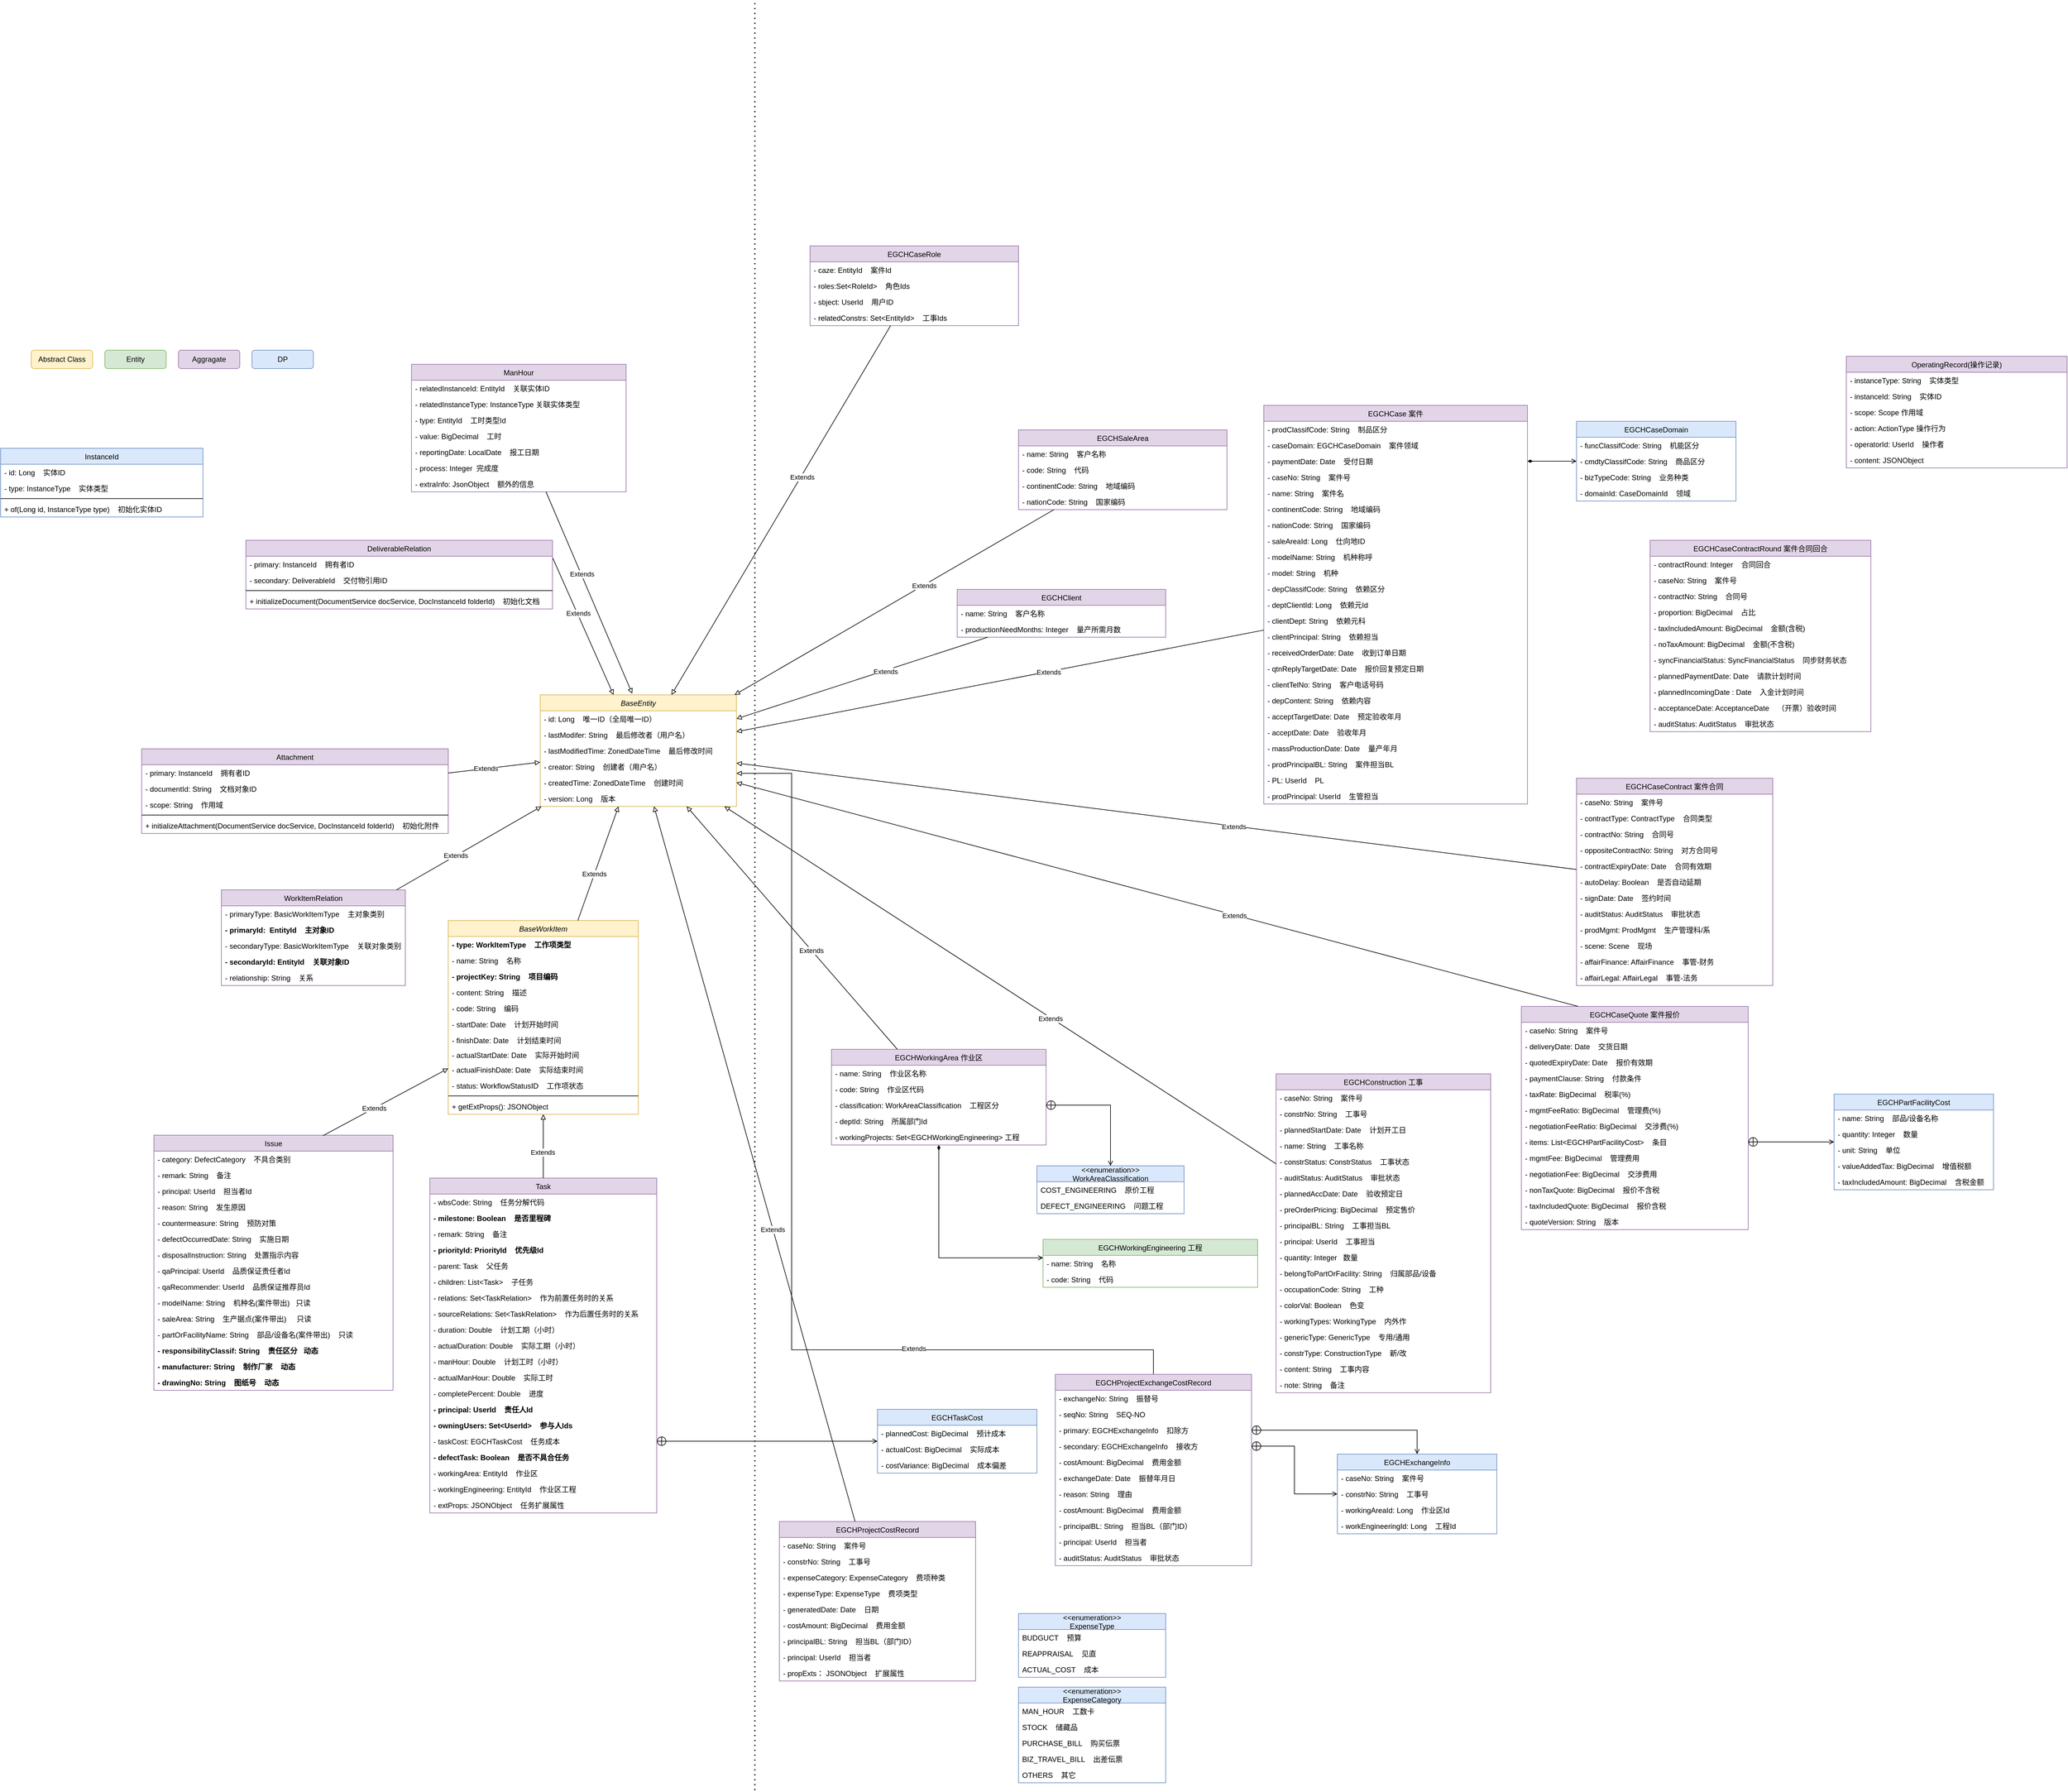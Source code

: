 <mxfile version="20.2.3" type="github">
  <diagram id="C1pqObuYRA7J3bohzl7f" name="Page-1">
    <mxGraphModel dx="10038" dy="3539" grid="1" gridSize="10" guides="1" tooltips="1" connect="1" arrows="1" fold="1" page="1" pageScale="1" pageWidth="3000" pageHeight="3000" math="0" shadow="0">
      <root>
        <mxCell id="0" />
        <mxCell id="1" parent="0" />
        <mxCell id="GxSKCjoKLXwjwlFbCsBX-8" value="Abstract Class" style="rounded=1;whiteSpace=wrap;html=1;fillColor=#fff2cc;strokeColor=#d6b656;" parent="1" vertex="1">
          <mxGeometry x="-7880" y="-2420" width="100" height="30" as="geometry" />
        </mxCell>
        <mxCell id="GxSKCjoKLXwjwlFbCsBX-9" value="Entity" style="rounded=1;whiteSpace=wrap;html=1;fillColor=#d5e8d4;strokeColor=#82b366;" parent="1" vertex="1">
          <mxGeometry x="-7760" y="-2420" width="100" height="30" as="geometry" />
        </mxCell>
        <mxCell id="GxSKCjoKLXwjwlFbCsBX-10" value="Aggragate" style="rounded=1;whiteSpace=wrap;html=1;fillColor=#e1d5e7;strokeColor=#9673a6;" parent="1" vertex="1">
          <mxGeometry x="-7640" y="-2420" width="100" height="30" as="geometry" />
        </mxCell>
        <mxCell id="GxSKCjoKLXwjwlFbCsBX-11" value="DP" style="rounded=1;whiteSpace=wrap;html=1;fillColor=#dae8fc;strokeColor=#6c8ebf;" parent="1" vertex="1">
          <mxGeometry x="-7520" y="-2420" width="100" height="30" as="geometry" />
        </mxCell>
        <mxCell id="GxSKCjoKLXwjwlFbCsBX-18" style="rounded=0;orthogonalLoop=1;jettySize=auto;html=1;exitX=1;exitY=0.25;exitDx=0;exitDy=0;endArrow=block;endFill=0;" parent="1" source="GxSKCjoKLXwjwlFbCsBX-14" target="GxSKCjoKLXwjwlFbCsBX-1" edge="1">
          <mxGeometry relative="1" as="geometry" />
        </mxCell>
        <mxCell id="GxSKCjoKLXwjwlFbCsBX-19" value="Extends" style="edgeLabel;html=1;align=center;verticalAlign=middle;resizable=0;points=[];" parent="GxSKCjoKLXwjwlFbCsBX-18" vertex="1" connectable="0">
          <mxGeometry x="-0.183" y="1" relative="1" as="geometry">
            <mxPoint as="offset" />
          </mxGeometry>
        </mxCell>
        <mxCell id="GxSKCjoKLXwjwlFbCsBX-14" value="DeliverableRelation" style="swimlane;fontStyle=0;childLayout=stackLayout;horizontal=1;startSize=26;fillColor=#e1d5e7;horizontalStack=0;resizeParent=1;resizeParentMax=0;resizeLast=0;collapsible=1;marginBottom=0;strokeColor=#9673a6;" parent="1" vertex="1">
          <mxGeometry x="-7530" y="-2110" width="500" height="112" as="geometry" />
        </mxCell>
        <mxCell id="GxSKCjoKLXwjwlFbCsBX-15" value="- primary: InstanceId    拥有者ID" style="text;strokeColor=none;fillColor=none;align=left;verticalAlign=top;spacingLeft=4;spacingRight=4;overflow=hidden;rotatable=0;points=[[0,0.5],[1,0.5]];portConstraint=eastwest;" parent="GxSKCjoKLXwjwlFbCsBX-14" vertex="1">
          <mxGeometry y="26" width="500" height="26" as="geometry" />
        </mxCell>
        <mxCell id="GxSKCjoKLXwjwlFbCsBX-16" value="- secondary: DeliverableId    交付物引用ID" style="text;strokeColor=none;fillColor=none;align=left;verticalAlign=top;spacingLeft=4;spacingRight=4;overflow=hidden;rotatable=0;points=[[0,0.5],[1,0.5]];portConstraint=eastwest;" parent="GxSKCjoKLXwjwlFbCsBX-14" vertex="1">
          <mxGeometry y="52" width="500" height="26" as="geometry" />
        </mxCell>
        <mxCell id="GxSKCjoKLXwjwlFbCsBX-20" value="" style="line;strokeWidth=1;fillColor=none;align=left;verticalAlign=middle;spacingTop=-1;spacingLeft=3;spacingRight=3;rotatable=0;labelPosition=right;points=[];portConstraint=eastwest;" parent="GxSKCjoKLXwjwlFbCsBX-14" vertex="1">
          <mxGeometry y="78" width="500" height="8" as="geometry" />
        </mxCell>
        <mxCell id="GxSKCjoKLXwjwlFbCsBX-21" value="+ initializeDocument(DocumentService docService, DocInstanceId folderId)    初始化文档" style="text;strokeColor=none;fillColor=none;align=left;verticalAlign=top;spacingLeft=4;spacingRight=4;overflow=hidden;rotatable=0;points=[[0,0.5],[1,0.5]];portConstraint=eastwest;" parent="GxSKCjoKLXwjwlFbCsBX-14" vertex="1">
          <mxGeometry y="86" width="500" height="26" as="geometry" />
        </mxCell>
        <mxCell id="GxSKCjoKLXwjwlFbCsBX-22" value="InstanceId" style="swimlane;fontStyle=0;childLayout=stackLayout;horizontal=1;startSize=26;fillColor=#dae8fc;horizontalStack=0;resizeParent=1;resizeParentMax=0;resizeLast=0;collapsible=1;marginBottom=0;strokeColor=#6c8ebf;" parent="1" vertex="1">
          <mxGeometry x="-7930" y="-2260" width="330" height="112" as="geometry" />
        </mxCell>
        <mxCell id="GxSKCjoKLXwjwlFbCsBX-23" value="- id: Long    实体ID" style="text;strokeColor=none;fillColor=none;align=left;verticalAlign=top;spacingLeft=4;spacingRight=4;overflow=hidden;rotatable=0;points=[[0,0.5],[1,0.5]];portConstraint=eastwest;" parent="GxSKCjoKLXwjwlFbCsBX-22" vertex="1">
          <mxGeometry y="26" width="330" height="26" as="geometry" />
        </mxCell>
        <mxCell id="GxSKCjoKLXwjwlFbCsBX-24" value="- type: InstanceType    实体类型" style="text;strokeColor=none;fillColor=none;align=left;verticalAlign=top;spacingLeft=4;spacingRight=4;overflow=hidden;rotatable=0;points=[[0,0.5],[1,0.5]];portConstraint=eastwest;" parent="GxSKCjoKLXwjwlFbCsBX-22" vertex="1">
          <mxGeometry y="52" width="330" height="26" as="geometry" />
        </mxCell>
        <mxCell id="GxSKCjoKLXwjwlFbCsBX-25" value="" style="line;strokeWidth=1;fillColor=none;align=left;verticalAlign=middle;spacingTop=-1;spacingLeft=3;spacingRight=3;rotatable=0;labelPosition=right;points=[];portConstraint=eastwest;" parent="GxSKCjoKLXwjwlFbCsBX-22" vertex="1">
          <mxGeometry y="78" width="330" height="8" as="geometry" />
        </mxCell>
        <mxCell id="GxSKCjoKLXwjwlFbCsBX-26" value="+ of(Long id, InstanceType type)    初始化实体ID" style="text;strokeColor=none;fillColor=none;align=left;verticalAlign=top;spacingLeft=4;spacingRight=4;overflow=hidden;rotatable=0;points=[[0,0.5],[1,0.5]];portConstraint=eastwest;" parent="GxSKCjoKLXwjwlFbCsBX-22" vertex="1">
          <mxGeometry y="86" width="330" height="26" as="geometry" />
        </mxCell>
        <mxCell id="GxSKCjoKLXwjwlFbCsBX-27" value="Attachment" style="swimlane;fontStyle=0;childLayout=stackLayout;horizontal=1;startSize=26;fillColor=#e1d5e7;horizontalStack=0;resizeParent=1;resizeParentMax=0;resizeLast=0;collapsible=1;marginBottom=0;strokeColor=#9673a6;" parent="1" vertex="1">
          <mxGeometry x="-7700" y="-1770" width="500" height="138" as="geometry" />
        </mxCell>
        <mxCell id="GxSKCjoKLXwjwlFbCsBX-28" value="- primary: InstanceId    拥有者ID" style="text;strokeColor=none;fillColor=none;align=left;verticalAlign=top;spacingLeft=4;spacingRight=4;overflow=hidden;rotatable=0;points=[[0,0.5],[1,0.5]];portConstraint=eastwest;" parent="GxSKCjoKLXwjwlFbCsBX-27" vertex="1">
          <mxGeometry y="26" width="500" height="26" as="geometry" />
        </mxCell>
        <mxCell id="GxSKCjoKLXwjwlFbCsBX-29" value="- documentId: String    文档对象ID" style="text;strokeColor=none;fillColor=none;align=left;verticalAlign=top;spacingLeft=4;spacingRight=4;overflow=hidden;rotatable=0;points=[[0,0.5],[1,0.5]];portConstraint=eastwest;" parent="GxSKCjoKLXwjwlFbCsBX-27" vertex="1">
          <mxGeometry y="52" width="500" height="26" as="geometry" />
        </mxCell>
        <mxCell id="GxSKCjoKLXwjwlFbCsBX-32" value="- scope: String    作用域" style="text;strokeColor=none;fillColor=none;align=left;verticalAlign=top;spacingLeft=4;spacingRight=4;overflow=hidden;rotatable=0;points=[[0,0.5],[1,0.5]];portConstraint=eastwest;" parent="GxSKCjoKLXwjwlFbCsBX-27" vertex="1">
          <mxGeometry y="78" width="500" height="26" as="geometry" />
        </mxCell>
        <mxCell id="GxSKCjoKLXwjwlFbCsBX-30" value="" style="line;strokeWidth=1;fillColor=none;align=left;verticalAlign=middle;spacingTop=-1;spacingLeft=3;spacingRight=3;rotatable=0;labelPosition=right;points=[];portConstraint=eastwest;" parent="GxSKCjoKLXwjwlFbCsBX-27" vertex="1">
          <mxGeometry y="104" width="500" height="8" as="geometry" />
        </mxCell>
        <mxCell id="GxSKCjoKLXwjwlFbCsBX-31" value="+ initializeAttachment(DocumentService docService, DocInstanceId folderId)    初始化附件" style="text;strokeColor=none;fillColor=none;align=left;verticalAlign=top;spacingLeft=4;spacingRight=4;overflow=hidden;rotatable=0;points=[[0,0.5],[1,0.5]];portConstraint=eastwest;" parent="GxSKCjoKLXwjwlFbCsBX-27" vertex="1">
          <mxGeometry y="112" width="500" height="26" as="geometry" />
        </mxCell>
        <mxCell id="GxSKCjoKLXwjwlFbCsBX-33" style="rounded=0;orthogonalLoop=1;jettySize=auto;html=1;endArrow=block;endFill=0;" parent="1" source="GxSKCjoKLXwjwlFbCsBX-27" target="GxSKCjoKLXwjwlFbCsBX-1" edge="1">
          <mxGeometry relative="1" as="geometry">
            <mxPoint x="-7080" y="-1960" as="sourcePoint" />
            <mxPoint x="-6880" y="-1869.444" as="targetPoint" />
          </mxGeometry>
        </mxCell>
        <mxCell id="GxSKCjoKLXwjwlFbCsBX-34" value="Extends" style="edgeLabel;html=1;align=center;verticalAlign=middle;resizable=0;points=[];" parent="GxSKCjoKLXwjwlFbCsBX-33" vertex="1" connectable="0">
          <mxGeometry x="-0.183" y="1" relative="1" as="geometry">
            <mxPoint as="offset" />
          </mxGeometry>
        </mxCell>
        <mxCell id="T1cl9DYxZVdn391FOhin-1" value="EGCHClient" style="swimlane;fontStyle=0;childLayout=stackLayout;horizontal=1;startSize=26;fillColor=#e1d5e7;horizontalStack=0;resizeParent=1;resizeParentMax=0;resizeLast=0;collapsible=1;marginBottom=0;strokeColor=#9673a6;" parent="1" vertex="1">
          <mxGeometry x="-6370" y="-2030" width="340" height="78" as="geometry" />
        </mxCell>
        <mxCell id="T1cl9DYxZVdn391FOhin-2" value="- name: String    客户名称" style="text;strokeColor=none;fillColor=none;align=left;verticalAlign=top;spacingLeft=4;spacingRight=4;overflow=hidden;rotatable=0;points=[[0,0.5],[1,0.5]];portConstraint=eastwest;" parent="T1cl9DYxZVdn391FOhin-1" vertex="1">
          <mxGeometry y="26" width="340" height="26" as="geometry" />
        </mxCell>
        <mxCell id="mGTa522xNCwmpT_wLKLB-1" value="- productionNeedMonths: Integer    量产所需月数" style="text;strokeColor=none;fillColor=none;align=left;verticalAlign=top;spacingLeft=4;spacingRight=4;overflow=hidden;rotatable=0;points=[[0,0.5],[1,0.5]];portConstraint=eastwest;" parent="T1cl9DYxZVdn391FOhin-1" vertex="1">
          <mxGeometry y="52" width="340" height="26" as="geometry" />
        </mxCell>
        <mxCell id="T1cl9DYxZVdn391FOhin-6" style="rounded=0;orthogonalLoop=1;jettySize=auto;html=1;endArrow=block;endFill=0;" parent="1" source="T1cl9DYxZVdn391FOhin-1" target="GxSKCjoKLXwjwlFbCsBX-1" edge="1">
          <mxGeometry relative="1" as="geometry">
            <mxPoint x="-7080" y="-1960" as="sourcePoint" />
            <mxPoint x="-6880" y="-1869.444" as="targetPoint" />
          </mxGeometry>
        </mxCell>
        <mxCell id="T1cl9DYxZVdn391FOhin-7" value="Extends" style="edgeLabel;html=1;align=center;verticalAlign=middle;resizable=0;points=[];" parent="T1cl9DYxZVdn391FOhin-6" vertex="1" connectable="0">
          <mxGeometry x="-0.183" y="1" relative="1" as="geometry">
            <mxPoint as="offset" />
          </mxGeometry>
        </mxCell>
        <mxCell id="T1cl9DYxZVdn391FOhin-21" value="" style="endArrow=none;dashed=1;html=1;dashPattern=1 3;strokeWidth=2;rounded=0;" parent="1" edge="1">
          <mxGeometry width="50" height="50" relative="1" as="geometry">
            <mxPoint x="-6700" y="-72" as="sourcePoint" />
            <mxPoint x="-6700" y="-2990" as="targetPoint" />
          </mxGeometry>
        </mxCell>
        <mxCell id="GxSKCjoKLXwjwlFbCsBX-1" value="BaseEntity" style="swimlane;fontStyle=2;childLayout=stackLayout;horizontal=1;startSize=26;fillColor=#fff2cc;horizontalStack=0;resizeParent=1;resizeParentMax=0;resizeLast=0;collapsible=1;marginBottom=0;strokeColor=#d6b656;" parent="1" vertex="1">
          <mxGeometry x="-7050" y="-1858" width="320" height="182" as="geometry" />
        </mxCell>
        <mxCell id="GxSKCjoKLXwjwlFbCsBX-7" value="- id: Long    唯一ID（全局唯一ID）" style="text;align=left;verticalAlign=top;spacingLeft=4;spacingRight=4;overflow=hidden;rotatable=0;points=[[0,0.5],[1,0.5]];portConstraint=eastwest;rounded=0;shadow=0;html=0;" parent="GxSKCjoKLXwjwlFbCsBX-1" vertex="1">
          <mxGeometry y="26" width="320" height="26" as="geometry" />
        </mxCell>
        <mxCell id="GxSKCjoKLXwjwlFbCsBX-2" value="- lastModifer: String    最后修改者（用户名）" style="text;align=left;verticalAlign=top;spacingLeft=4;spacingRight=4;overflow=hidden;rotatable=0;points=[[0,0.5],[1,0.5]];portConstraint=eastwest;rounded=0;shadow=0;html=0;" parent="GxSKCjoKLXwjwlFbCsBX-1" vertex="1">
          <mxGeometry y="52" width="320" height="26" as="geometry" />
        </mxCell>
        <mxCell id="GxSKCjoKLXwjwlFbCsBX-3" value="- lastModifiedTime: ZonedDateTime    最后修改时间" style="text;align=left;verticalAlign=top;spacingLeft=4;spacingRight=4;overflow=hidden;rotatable=0;points=[[0,0.5],[1,0.5]];portConstraint=eastwest;rounded=0;shadow=0;html=0;" parent="GxSKCjoKLXwjwlFbCsBX-1" vertex="1">
          <mxGeometry y="78" width="320" height="26" as="geometry" />
        </mxCell>
        <mxCell id="GxSKCjoKLXwjwlFbCsBX-4" value="- creator: String    创建者（用户名）" style="text;align=left;verticalAlign=top;spacingLeft=4;spacingRight=4;overflow=hidden;rotatable=0;points=[[0,0.5],[1,0.5]];portConstraint=eastwest;rounded=0;shadow=0;html=0;" parent="GxSKCjoKLXwjwlFbCsBX-1" vertex="1">
          <mxGeometry y="104" width="320" height="26" as="geometry" />
        </mxCell>
        <mxCell id="GxSKCjoKLXwjwlFbCsBX-5" value="- createdTime: ZonedDateTime    创建时间" style="text;align=left;verticalAlign=top;spacingLeft=4;spacingRight=4;overflow=hidden;rotatable=0;points=[[0,0.5],[1,0.5]];portConstraint=eastwest;rounded=0;shadow=0;html=0;" parent="GxSKCjoKLXwjwlFbCsBX-1" vertex="1">
          <mxGeometry y="130" width="320" height="26" as="geometry" />
        </mxCell>
        <mxCell id="GxSKCjoKLXwjwlFbCsBX-6" value="- version: Long    版本" style="text;align=left;verticalAlign=top;spacingLeft=4;spacingRight=4;overflow=hidden;rotatable=0;points=[[0,0.5],[1,0.5]];portConstraint=eastwest;" parent="GxSKCjoKLXwjwlFbCsBX-1" vertex="1">
          <mxGeometry y="156" width="320" height="26" as="geometry" />
        </mxCell>
        <mxCell id="T1cl9DYxZVdn391FOhin-22" value="EGCHConstruction 工事" style="swimlane;fontStyle=0;childLayout=stackLayout;horizontal=1;startSize=26;fillColor=#e1d5e7;horizontalStack=0;resizeParent=1;resizeParentMax=0;resizeLast=0;collapsible=1;marginBottom=0;strokeColor=#9673a6;" parent="1" vertex="1">
          <mxGeometry x="-5850" y="-1240" width="350" height="520" as="geometry" />
        </mxCell>
        <mxCell id="T1cl9DYxZVdn391FOhin-23" value="- caseNo: String    案件号" style="text;strokeColor=none;fillColor=none;align=left;verticalAlign=top;spacingLeft=4;spacingRight=4;overflow=hidden;rotatable=0;points=[[0,0.5],[1,0.5]];portConstraint=eastwest;" parent="T1cl9DYxZVdn391FOhin-22" vertex="1">
          <mxGeometry y="26" width="350" height="26" as="geometry" />
        </mxCell>
        <mxCell id="T1cl9DYxZVdn391FOhin-24" value="- constrNo: String    工事号" style="text;strokeColor=none;fillColor=none;align=left;verticalAlign=top;spacingLeft=4;spacingRight=4;overflow=hidden;rotatable=0;points=[[0,0.5],[1,0.5]];portConstraint=eastwest;" parent="T1cl9DYxZVdn391FOhin-22" vertex="1">
          <mxGeometry y="52" width="350" height="26" as="geometry" />
        </mxCell>
        <mxCell id="y_kkda3_Ay3TBaLJsm-H-7" value="- plannedStartDate: Date    计划开工日" style="text;strokeColor=none;fillColor=none;align=left;verticalAlign=top;spacingLeft=4;spacingRight=4;overflow=hidden;rotatable=0;points=[[0,0.5],[1,0.5]];portConstraint=eastwest;" parent="T1cl9DYxZVdn391FOhin-22" vertex="1">
          <mxGeometry y="78" width="350" height="26" as="geometry" />
        </mxCell>
        <mxCell id="T1cl9DYxZVdn391FOhin-26" value="- name: String    工事名称" style="text;strokeColor=none;fillColor=none;align=left;verticalAlign=top;spacingLeft=4;spacingRight=4;overflow=hidden;rotatable=0;points=[[0,0.5],[1,0.5]];portConstraint=eastwest;" parent="T1cl9DYxZVdn391FOhin-22" vertex="1">
          <mxGeometry y="104" width="350" height="26" as="geometry" />
        </mxCell>
        <mxCell id="b5ox0SlaFc0V9Cb4xuEo-10" value="- constrStatus: ConstrStatus    工事状态" style="text;strokeColor=none;fillColor=none;align=left;verticalAlign=top;spacingLeft=4;spacingRight=4;overflow=hidden;rotatable=0;points=[[0,0.5],[1,0.5]];portConstraint=eastwest;" parent="T1cl9DYxZVdn391FOhin-22" vertex="1">
          <mxGeometry y="130" width="350" height="26" as="geometry" />
        </mxCell>
        <mxCell id="8xNMmJOKRactul_jW2mR-3" value="- auditStatus: AuditStatus    审批状态" style="text;strokeColor=none;fillColor=none;align=left;verticalAlign=top;spacingLeft=4;spacingRight=4;overflow=hidden;rotatable=0;points=[[0,0.5],[1,0.5]];portConstraint=eastwest;" parent="T1cl9DYxZVdn391FOhin-22" vertex="1">
          <mxGeometry y="156" width="350" height="26" as="geometry" />
        </mxCell>
        <mxCell id="T1cl9DYxZVdn391FOhin-25" value="- plannedAccDate: Date    验收预定日" style="text;strokeColor=none;fillColor=none;align=left;verticalAlign=top;spacingLeft=4;spacingRight=4;overflow=hidden;rotatable=0;points=[[0,0.5],[1,0.5]];portConstraint=eastwest;" parent="T1cl9DYxZVdn391FOhin-22" vertex="1">
          <mxGeometry y="182" width="350" height="26" as="geometry" />
        </mxCell>
        <mxCell id="8xNMmJOKRactul_jW2mR-2" value="- preOrderPricing: BigDecimal    预定售价" style="text;strokeColor=none;fillColor=none;align=left;verticalAlign=top;spacingLeft=4;spacingRight=4;overflow=hidden;rotatable=0;points=[[0,0.5],[1,0.5]];portConstraint=eastwest;" parent="T1cl9DYxZVdn391FOhin-22" vertex="1">
          <mxGeometry y="208" width="350" height="26" as="geometry" />
        </mxCell>
        <mxCell id="T1cl9DYxZVdn391FOhin-28" value="- principalBL: String    工事担当BL" style="text;strokeColor=none;fillColor=none;align=left;verticalAlign=top;spacingLeft=4;spacingRight=4;overflow=hidden;rotatable=0;points=[[0,0.5],[1,0.5]];portConstraint=eastwest;" parent="T1cl9DYxZVdn391FOhin-22" vertex="1">
          <mxGeometry y="234" width="350" height="26" as="geometry" />
        </mxCell>
        <mxCell id="T1cl9DYxZVdn391FOhin-27" value="- principal: UserId    工事担当" style="text;strokeColor=none;fillColor=none;align=left;verticalAlign=top;spacingLeft=4;spacingRight=4;overflow=hidden;rotatable=0;points=[[0,0.5],[1,0.5]];portConstraint=eastwest;" parent="T1cl9DYxZVdn391FOhin-22" vertex="1">
          <mxGeometry y="260" width="350" height="26" as="geometry" />
        </mxCell>
        <mxCell id="T1cl9DYxZVdn391FOhin-29" value="- quantity: Integer   数量" style="text;strokeColor=none;fillColor=none;align=left;verticalAlign=top;spacingLeft=4;spacingRight=4;overflow=hidden;rotatable=0;points=[[0,0.5],[1,0.5]];portConstraint=eastwest;" parent="T1cl9DYxZVdn391FOhin-22" vertex="1">
          <mxGeometry y="286" width="350" height="26" as="geometry" />
        </mxCell>
        <mxCell id="yUw7qyCRAOKWVWcaEYbg-1" value="- belongToPartOrFacility: String    归属部品/设备" style="text;strokeColor=none;fillColor=none;align=left;verticalAlign=top;spacingLeft=4;spacingRight=4;overflow=hidden;rotatable=0;points=[[0,0.5],[1,0.5]];portConstraint=eastwest;" parent="T1cl9DYxZVdn391FOhin-22" vertex="1">
          <mxGeometry y="312" width="350" height="26" as="geometry" />
        </mxCell>
        <mxCell id="T1cl9DYxZVdn391FOhin-30" value="- occupationCode: String    工种" style="text;strokeColor=none;fillColor=none;align=left;verticalAlign=top;spacingLeft=4;spacingRight=4;overflow=hidden;rotatable=0;points=[[0,0.5],[1,0.5]];portConstraint=eastwest;" parent="T1cl9DYxZVdn391FOhin-22" vertex="1">
          <mxGeometry y="338" width="350" height="26" as="geometry" />
        </mxCell>
        <mxCell id="8xNMmJOKRactul_jW2mR-1" value="- colorVal: Boolean    色变" style="text;strokeColor=none;fillColor=none;align=left;verticalAlign=top;spacingLeft=4;spacingRight=4;overflow=hidden;rotatable=0;points=[[0,0.5],[1,0.5]];portConstraint=eastwest;" parent="T1cl9DYxZVdn391FOhin-22" vertex="1">
          <mxGeometry y="364" width="350" height="26" as="geometry" />
        </mxCell>
        <mxCell id="yUw7qyCRAOKWVWcaEYbg-2" value="- workingTypes: WorkingType    内外作" style="text;strokeColor=none;fillColor=none;align=left;verticalAlign=top;spacingLeft=4;spacingRight=4;overflow=hidden;rotatable=0;points=[[0,0.5],[1,0.5]];portConstraint=eastwest;" parent="T1cl9DYxZVdn391FOhin-22" vertex="1">
          <mxGeometry y="390" width="350" height="26" as="geometry" />
        </mxCell>
        <mxCell id="T1cl9DYxZVdn391FOhin-31" value="- genericType: GenericType    专用/通用" style="text;strokeColor=none;fillColor=none;align=left;verticalAlign=top;spacingLeft=4;spacingRight=4;overflow=hidden;rotatable=0;points=[[0,0.5],[1,0.5]];portConstraint=eastwest;" parent="T1cl9DYxZVdn391FOhin-22" vertex="1">
          <mxGeometry y="416" width="350" height="26" as="geometry" />
        </mxCell>
        <mxCell id="T1cl9DYxZVdn391FOhin-32" value="- constrType: ConstructionType    新/改" style="text;strokeColor=none;fillColor=none;align=left;verticalAlign=top;spacingLeft=4;spacingRight=4;overflow=hidden;rotatable=0;points=[[0,0.5],[1,0.5]];portConstraint=eastwest;" parent="T1cl9DYxZVdn391FOhin-22" vertex="1">
          <mxGeometry y="442" width="350" height="26" as="geometry" />
        </mxCell>
        <mxCell id="T1cl9DYxZVdn391FOhin-33" value="- content: String    工事内容" style="text;strokeColor=none;fillColor=none;align=left;verticalAlign=top;spacingLeft=4;spacingRight=4;overflow=hidden;rotatable=0;points=[[0,0.5],[1,0.5]];portConstraint=eastwest;" parent="T1cl9DYxZVdn391FOhin-22" vertex="1">
          <mxGeometry y="468" width="350" height="26" as="geometry" />
        </mxCell>
        <mxCell id="T1cl9DYxZVdn391FOhin-34" value="- note: String    备注" style="text;strokeColor=none;fillColor=none;align=left;verticalAlign=top;spacingLeft=4;spacingRight=4;overflow=hidden;rotatable=0;points=[[0,0.5],[1,0.5]];portConstraint=eastwest;" parent="T1cl9DYxZVdn391FOhin-22" vertex="1">
          <mxGeometry y="494" width="350" height="26" as="geometry" />
        </mxCell>
        <mxCell id="T1cl9DYxZVdn391FOhin-37" style="rounded=0;orthogonalLoop=1;jettySize=auto;html=1;endArrow=block;endFill=0;" parent="1" source="T1cl9DYxZVdn391FOhin-22" target="GxSKCjoKLXwjwlFbCsBX-1" edge="1">
          <mxGeometry relative="1" as="geometry">
            <mxPoint x="-6271.873" y="-2004" as="sourcePoint" />
            <mxPoint x="-6540" y="-1879.37" as="targetPoint" />
          </mxGeometry>
        </mxCell>
        <mxCell id="T1cl9DYxZVdn391FOhin-38" value="Extends" style="edgeLabel;html=1;align=center;verticalAlign=middle;resizable=0;points=[];" parent="T1cl9DYxZVdn391FOhin-37" vertex="1" connectable="0">
          <mxGeometry x="-0.183" y="1" relative="1" as="geometry">
            <mxPoint as="offset" />
          </mxGeometry>
        </mxCell>
        <mxCell id="T1cl9DYxZVdn391FOhin-39" value="EGCHCase 案件" style="swimlane;fontStyle=0;childLayout=stackLayout;horizontal=1;startSize=26;fillColor=#e1d5e7;horizontalStack=0;resizeParent=1;resizeParentMax=0;resizeLast=0;collapsible=1;marginBottom=0;strokeColor=#9673a6;" parent="1" vertex="1">
          <mxGeometry x="-5870" y="-2330" width="430" height="650" as="geometry" />
        </mxCell>
        <mxCell id="T1cl9DYxZVdn391FOhin-59" value="- prodClassifCode: String    制品区分" style="text;strokeColor=none;fillColor=none;align=left;verticalAlign=top;spacingLeft=4;spacingRight=4;overflow=hidden;rotatable=0;points=[[0,0.5],[1,0.5]];portConstraint=eastwest;" parent="T1cl9DYxZVdn391FOhin-39" vertex="1">
          <mxGeometry y="26" width="430" height="26" as="geometry" />
        </mxCell>
        <mxCell id="T1cl9DYxZVdn391FOhin-56" value="- caseDomain: EGCHCaseDomain    案件领域" style="text;strokeColor=none;fillColor=none;align=left;verticalAlign=top;spacingLeft=4;spacingRight=4;overflow=hidden;rotatable=0;points=[[0,0.5],[1,0.5]];portConstraint=eastwest;" parent="T1cl9DYxZVdn391FOhin-39" vertex="1">
          <mxGeometry y="52" width="430" height="26" as="geometry" />
        </mxCell>
        <mxCell id="T1cl9DYxZVdn391FOhin-67" value="- paymentDate: Date    受付日期" style="text;strokeColor=none;fillColor=none;align=left;verticalAlign=top;spacingLeft=4;spacingRight=4;overflow=hidden;rotatable=0;points=[[0,0.5],[1,0.5]];portConstraint=eastwest;" parent="T1cl9DYxZVdn391FOhin-39" vertex="1">
          <mxGeometry y="78" width="430" height="26" as="geometry" />
        </mxCell>
        <mxCell id="T1cl9DYxZVdn391FOhin-40" value="- caseNo: String    案件号" style="text;strokeColor=none;fillColor=none;align=left;verticalAlign=top;spacingLeft=4;spacingRight=4;overflow=hidden;rotatable=0;points=[[0,0.5],[1,0.5]];portConstraint=eastwest;" parent="T1cl9DYxZVdn391FOhin-39" vertex="1">
          <mxGeometry y="104" width="430" height="26" as="geometry" />
        </mxCell>
        <mxCell id="T1cl9DYxZVdn391FOhin-41" value="- name: String    案件名" style="text;strokeColor=none;fillColor=none;align=left;verticalAlign=top;spacingLeft=4;spacingRight=4;overflow=hidden;rotatable=0;points=[[0,0.5],[1,0.5]];portConstraint=eastwest;" parent="T1cl9DYxZVdn391FOhin-39" vertex="1">
          <mxGeometry y="130" width="430" height="26" as="geometry" />
        </mxCell>
        <mxCell id="T1cl9DYxZVdn391FOhin-17" value="- continentCode: String    地域编码" style="text;strokeColor=none;fillColor=none;align=left;verticalAlign=top;spacingLeft=4;spacingRight=4;overflow=hidden;rotatable=0;points=[[0,0.5],[1,0.5]];portConstraint=eastwest;" parent="T1cl9DYxZVdn391FOhin-39" vertex="1">
          <mxGeometry y="156" width="430" height="26" as="geometry" />
        </mxCell>
        <mxCell id="T1cl9DYxZVdn391FOhin-18" value="- nationCode: String    国家编码" style="text;strokeColor=none;fillColor=none;align=left;verticalAlign=top;spacingLeft=4;spacingRight=4;overflow=hidden;rotatable=0;points=[[0,0.5],[1,0.5]];portConstraint=eastwest;" parent="T1cl9DYxZVdn391FOhin-39" vertex="1">
          <mxGeometry y="182" width="430" height="26" as="geometry" />
        </mxCell>
        <mxCell id="mGTa522xNCwmpT_wLKLB-3" value="- saleAreaId: Long    仕向地ID" style="text;strokeColor=none;fillColor=none;align=left;verticalAlign=top;spacingLeft=4;spacingRight=4;overflow=hidden;rotatable=0;points=[[0,0.5],[1,0.5]];portConstraint=eastwest;" parent="T1cl9DYxZVdn391FOhin-39" vertex="1">
          <mxGeometry y="208" width="430" height="26" as="geometry" />
        </mxCell>
        <mxCell id="y_kkda3_Ay3TBaLJsm-H-2" value="- modelName: String    机种称呼" style="text;strokeColor=none;fillColor=none;align=left;verticalAlign=top;spacingLeft=4;spacingRight=4;overflow=hidden;rotatable=0;points=[[0,0.5],[1,0.5]];portConstraint=eastwest;" parent="T1cl9DYxZVdn391FOhin-39" vertex="1">
          <mxGeometry y="234" width="430" height="26" as="geometry" />
        </mxCell>
        <mxCell id="y_kkda3_Ay3TBaLJsm-H-1" value="- model: String    机种" style="text;strokeColor=none;fillColor=none;align=left;verticalAlign=top;spacingLeft=4;spacingRight=4;overflow=hidden;rotatable=0;points=[[0,0.5],[1,0.5]];portConstraint=eastwest;" parent="T1cl9DYxZVdn391FOhin-39" vertex="1">
          <mxGeometry y="260" width="430" height="26" as="geometry" />
        </mxCell>
        <mxCell id="T1cl9DYxZVdn391FOhin-69" value="- depClassifCode: String    依赖区分" style="text;strokeColor=none;fillColor=none;align=left;verticalAlign=top;spacingLeft=4;spacingRight=4;overflow=hidden;rotatable=0;points=[[0,0.5],[1,0.5]];portConstraint=eastwest;" parent="T1cl9DYxZVdn391FOhin-39" vertex="1">
          <mxGeometry y="286" width="430" height="26" as="geometry" />
        </mxCell>
        <mxCell id="T1cl9DYxZVdn391FOhin-42" value="- deptClientId: Long    依赖元Id" style="text;strokeColor=none;fillColor=none;align=left;verticalAlign=top;spacingLeft=4;spacingRight=4;overflow=hidden;rotatable=0;points=[[0,0.5],[1,0.5]];portConstraint=eastwest;" parent="T1cl9DYxZVdn391FOhin-39" vertex="1">
          <mxGeometry y="312" width="430" height="26" as="geometry" />
        </mxCell>
        <mxCell id="mGTa522xNCwmpT_wLKLB-4" value="- clientDept: String    依赖元科" style="text;strokeColor=none;fillColor=none;align=left;verticalAlign=top;spacingLeft=4;spacingRight=4;overflow=hidden;rotatable=0;points=[[0,0.5],[1,0.5]];portConstraint=eastwest;" parent="T1cl9DYxZVdn391FOhin-39" vertex="1">
          <mxGeometry y="338" width="430" height="26" as="geometry" />
        </mxCell>
        <mxCell id="mGTa522xNCwmpT_wLKLB-5" value="- clientPrincipal: String    依赖担当" style="text;strokeColor=none;fillColor=none;align=left;verticalAlign=top;spacingLeft=4;spacingRight=4;overflow=hidden;rotatable=0;points=[[0,0.5],[1,0.5]];portConstraint=eastwest;" parent="T1cl9DYxZVdn391FOhin-39" vertex="1">
          <mxGeometry y="364" width="430" height="26" as="geometry" />
        </mxCell>
        <mxCell id="b5ox0SlaFc0V9Cb4xuEo-4" value="- receivedOrderDate: Date    收到订单日期" style="text;strokeColor=none;fillColor=none;align=left;verticalAlign=top;spacingLeft=4;spacingRight=4;overflow=hidden;rotatable=0;points=[[0,0.5],[1,0.5]];portConstraint=eastwest;" parent="T1cl9DYxZVdn391FOhin-39" vertex="1">
          <mxGeometry y="390" width="430" height="26" as="geometry" />
        </mxCell>
        <mxCell id="b5ox0SlaFc0V9Cb4xuEo-5" value="- qtnReplyTargetDate: Date    报价回复预定日期" style="text;strokeColor=none;fillColor=none;align=left;verticalAlign=top;spacingLeft=4;spacingRight=4;overflow=hidden;rotatable=0;points=[[0,0.5],[1,0.5]];portConstraint=eastwest;" parent="T1cl9DYxZVdn391FOhin-39" vertex="1">
          <mxGeometry y="416" width="430" height="26" as="geometry" />
        </mxCell>
        <mxCell id="b5ox0SlaFc0V9Cb4xuEo-6" value="- clientTelNo: String    客户电话号码" style="text;strokeColor=none;fillColor=none;align=left;verticalAlign=top;spacingLeft=4;spacingRight=4;overflow=hidden;rotatable=0;points=[[0,0.5],[1,0.5]];portConstraint=eastwest;" parent="T1cl9DYxZVdn391FOhin-39" vertex="1">
          <mxGeometry y="442" width="430" height="26" as="geometry" />
        </mxCell>
        <mxCell id="b5ox0SlaFc0V9Cb4xuEo-7" value="- depContent: String    依赖内容" style="text;strokeColor=none;fillColor=none;align=left;verticalAlign=top;spacingLeft=4;spacingRight=4;overflow=hidden;rotatable=0;points=[[0,0.5],[1,0.5]];portConstraint=eastwest;" parent="T1cl9DYxZVdn391FOhin-39" vertex="1">
          <mxGeometry y="468" width="430" height="26" as="geometry" />
        </mxCell>
        <mxCell id="b5ox0SlaFc0V9Cb4xuEo-8" value="- acceptTargetDate: Date    预定验收年月" style="text;strokeColor=none;fillColor=none;align=left;verticalAlign=top;spacingLeft=4;spacingRight=4;overflow=hidden;rotatable=0;points=[[0,0.5],[1,0.5]];portConstraint=eastwest;" parent="T1cl9DYxZVdn391FOhin-39" vertex="1">
          <mxGeometry y="494" width="430" height="26" as="geometry" />
        </mxCell>
        <mxCell id="y_kkda3_Ay3TBaLJsm-H-4" value="- acceptDate: Date    验收年月" style="text;strokeColor=none;fillColor=none;align=left;verticalAlign=top;spacingLeft=4;spacingRight=4;overflow=hidden;rotatable=0;points=[[0,0.5],[1,0.5]];portConstraint=eastwest;" parent="T1cl9DYxZVdn391FOhin-39" vertex="1">
          <mxGeometry y="520" width="430" height="26" as="geometry" />
        </mxCell>
        <mxCell id="y_kkda3_Ay3TBaLJsm-H-5" value="- massProductionDate: Date    量产年月" style="text;strokeColor=none;fillColor=none;align=left;verticalAlign=top;spacingLeft=4;spacingRight=4;overflow=hidden;rotatable=0;points=[[0,0.5],[1,0.5]];portConstraint=eastwest;" parent="T1cl9DYxZVdn391FOhin-39" vertex="1">
          <mxGeometry y="546" width="430" height="26" as="geometry" />
        </mxCell>
        <mxCell id="y_kkda3_Ay3TBaLJsm-H-3" value="- prodPrincipalBL: String    案件担当BL" style="text;strokeColor=none;fillColor=none;align=left;verticalAlign=top;spacingLeft=4;spacingRight=4;overflow=hidden;rotatable=0;points=[[0,0.5],[1,0.5]];portConstraint=eastwest;" parent="T1cl9DYxZVdn391FOhin-39" vertex="1">
          <mxGeometry y="572" width="430" height="26" as="geometry" />
        </mxCell>
        <mxCell id="y_kkda3_Ay3TBaLJsm-H-6" value="- PL: UserId    PL" style="text;strokeColor=none;fillColor=none;align=left;verticalAlign=top;spacingLeft=4;spacingRight=4;overflow=hidden;rotatable=0;points=[[0,0.5],[1,0.5]];portConstraint=eastwest;" parent="T1cl9DYxZVdn391FOhin-39" vertex="1">
          <mxGeometry y="598" width="430" height="26" as="geometry" />
        </mxCell>
        <mxCell id="b5ox0SlaFc0V9Cb4xuEo-9" value="- prodPrincipal: UserId    生管担当" style="text;strokeColor=none;fillColor=none;align=left;verticalAlign=top;spacingLeft=4;spacingRight=4;overflow=hidden;rotatable=0;points=[[0,0.5],[1,0.5]];portConstraint=eastwest;" parent="T1cl9DYxZVdn391FOhin-39" vertex="1">
          <mxGeometry y="624" width="430" height="26" as="geometry" />
        </mxCell>
        <mxCell id="T1cl9DYxZVdn391FOhin-54" style="rounded=0;orthogonalLoop=1;jettySize=auto;html=1;endArrow=block;endFill=0;" parent="1" source="T1cl9DYxZVdn391FOhin-39" target="GxSKCjoKLXwjwlFbCsBX-1" edge="1">
          <mxGeometry relative="1" as="geometry">
            <mxPoint x="-6271.873" y="-2004" as="sourcePoint" />
            <mxPoint x="-6540" y="-1879.37" as="targetPoint" />
          </mxGeometry>
        </mxCell>
        <mxCell id="T1cl9DYxZVdn391FOhin-55" value="Extends" style="edgeLabel;html=1;align=center;verticalAlign=middle;resizable=0;points=[];" parent="T1cl9DYxZVdn391FOhin-54" vertex="1" connectable="0">
          <mxGeometry x="-0.183" y="1" relative="1" as="geometry">
            <mxPoint as="offset" />
          </mxGeometry>
        </mxCell>
        <mxCell id="T1cl9DYxZVdn391FOhin-58" value="EGCHCaseDomain" style="swimlane;fontStyle=0;childLayout=stackLayout;horizontal=1;startSize=26;fillColor=#dae8fc;horizontalStack=0;resizeParent=1;resizeParentMax=0;resizeLast=0;collapsible=1;marginBottom=0;strokeColor=#6c8ebf;" parent="1" vertex="1">
          <mxGeometry x="-5360" y="-2304" width="260" height="130" as="geometry" />
        </mxCell>
        <mxCell id="T1cl9DYxZVdn391FOhin-64" value="- funcClassifCode: String    机能区分" style="text;strokeColor=none;fillColor=none;align=left;verticalAlign=top;spacingLeft=4;spacingRight=4;overflow=hidden;rotatable=0;points=[[0,0.5],[1,0.5]];portConstraint=eastwest;" parent="T1cl9DYxZVdn391FOhin-58" vertex="1">
          <mxGeometry y="26" width="260" height="26" as="geometry" />
        </mxCell>
        <mxCell id="T1cl9DYxZVdn391FOhin-65" value="- cmdtyClassifCode: String    商品区分" style="text;strokeColor=none;fillColor=none;align=left;verticalAlign=top;spacingLeft=4;spacingRight=4;overflow=hidden;rotatable=0;points=[[0,0.5],[1,0.5]];portConstraint=eastwest;" parent="T1cl9DYxZVdn391FOhin-58" vertex="1">
          <mxGeometry y="52" width="260" height="26" as="geometry" />
        </mxCell>
        <mxCell id="T1cl9DYxZVdn391FOhin-66" value="- bizTypeCode: String    业务种类" style="text;strokeColor=none;fillColor=none;align=left;verticalAlign=top;spacingLeft=4;spacingRight=4;overflow=hidden;rotatable=0;points=[[0,0.5],[1,0.5]];portConstraint=eastwest;" parent="T1cl9DYxZVdn391FOhin-58" vertex="1">
          <mxGeometry y="78" width="260" height="26" as="geometry" />
        </mxCell>
        <mxCell id="T1cl9DYxZVdn391FOhin-57" value="- domainId: CaseDomainId    领域" style="text;strokeColor=none;fillColor=none;align=left;verticalAlign=top;spacingLeft=4;spacingRight=4;overflow=hidden;rotatable=0;points=[[0,0.5],[1,0.5]];portConstraint=eastwest;" parent="T1cl9DYxZVdn391FOhin-58" vertex="1">
          <mxGeometry y="104" width="260" height="26" as="geometry" />
        </mxCell>
        <mxCell id="b5ox0SlaFc0V9Cb4xuEo-1" style="edgeStyle=orthogonalEdgeStyle;rounded=0;orthogonalLoop=1;jettySize=auto;html=1;startArrow=diamondThin;startFill=1;endArrow=open;endFill=0;" parent="1" source="T1cl9DYxZVdn391FOhin-67" target="T1cl9DYxZVdn391FOhin-58" edge="1">
          <mxGeometry relative="1" as="geometry">
            <Array as="points" />
          </mxGeometry>
        </mxCell>
        <mxCell id="GLM6A3cR7_lc0yM1_VjN-1" value="EGCHSaleArea" style="swimlane;fontStyle=0;childLayout=stackLayout;horizontal=1;startSize=26;fillColor=#e1d5e7;horizontalStack=0;resizeParent=1;resizeParentMax=0;resizeLast=0;collapsible=1;marginBottom=0;strokeColor=#9673a6;" parent="1" vertex="1">
          <mxGeometry x="-6270" y="-2290" width="340" height="130" as="geometry" />
        </mxCell>
        <mxCell id="GLM6A3cR7_lc0yM1_VjN-2" value="- name: String    客户名称" style="text;strokeColor=none;fillColor=none;align=left;verticalAlign=top;spacingLeft=4;spacingRight=4;overflow=hidden;rotatable=0;points=[[0,0.5],[1,0.5]];portConstraint=eastwest;" parent="GLM6A3cR7_lc0yM1_VjN-1" vertex="1">
          <mxGeometry y="26" width="340" height="26" as="geometry" />
        </mxCell>
        <mxCell id="GLM6A3cR7_lc0yM1_VjN-3" value="- code: String    代码" style="text;strokeColor=none;fillColor=none;align=left;verticalAlign=top;spacingLeft=4;spacingRight=4;overflow=hidden;rotatable=0;points=[[0,0.5],[1,0.5]];portConstraint=eastwest;" parent="GLM6A3cR7_lc0yM1_VjN-1" vertex="1">
          <mxGeometry y="52" width="340" height="26" as="geometry" />
        </mxCell>
        <mxCell id="GLM6A3cR7_lc0yM1_VjN-6" value="- continentCode: String    地域编码" style="text;strokeColor=none;fillColor=none;align=left;verticalAlign=top;spacingLeft=4;spacingRight=4;overflow=hidden;rotatable=0;points=[[0,0.5],[1,0.5]];portConstraint=eastwest;" parent="GLM6A3cR7_lc0yM1_VjN-1" vertex="1">
          <mxGeometry y="78" width="340" height="26" as="geometry" />
        </mxCell>
        <mxCell id="GLM6A3cR7_lc0yM1_VjN-7" value="- nationCode: String    国家编码" style="text;strokeColor=none;fillColor=none;align=left;verticalAlign=top;spacingLeft=4;spacingRight=4;overflow=hidden;rotatable=0;points=[[0,0.5],[1,0.5]];portConstraint=eastwest;" parent="GLM6A3cR7_lc0yM1_VjN-1" vertex="1">
          <mxGeometry y="104" width="340" height="26" as="geometry" />
        </mxCell>
        <mxCell id="GLM6A3cR7_lc0yM1_VjN-8" style="rounded=0;orthogonalLoop=1;jettySize=auto;html=1;endArrow=block;endFill=0;" parent="1" source="GLM6A3cR7_lc0yM1_VjN-1" target="GxSKCjoKLXwjwlFbCsBX-1" edge="1">
          <mxGeometry relative="1" as="geometry">
            <mxPoint x="-6561.165" y="-2018" as="sourcePoint" />
            <mxPoint x="-6768.835" y="-1848" as="targetPoint" />
          </mxGeometry>
        </mxCell>
        <mxCell id="GLM6A3cR7_lc0yM1_VjN-9" value="Extends" style="edgeLabel;html=1;align=center;verticalAlign=middle;resizable=0;points=[];" parent="GLM6A3cR7_lc0yM1_VjN-8" vertex="1" connectable="0">
          <mxGeometry x="-0.183" y="1" relative="1" as="geometry">
            <mxPoint as="offset" />
          </mxGeometry>
        </mxCell>
        <mxCell id="GLM6A3cR7_lc0yM1_VjN-10" value="EGCHWorkingArea 作业区" style="swimlane;fontStyle=0;childLayout=stackLayout;horizontal=1;startSize=26;fillColor=#e1d5e7;horizontalStack=0;resizeParent=1;resizeParentMax=0;resizeLast=0;collapsible=1;marginBottom=0;strokeColor=#9673a6;" parent="1" vertex="1">
          <mxGeometry x="-6575" y="-1280" width="350" height="156" as="geometry" />
        </mxCell>
        <mxCell id="GLM6A3cR7_lc0yM1_VjN-11" value="- name: String    作业区名称" style="text;strokeColor=none;fillColor=none;align=left;verticalAlign=top;spacingLeft=4;spacingRight=4;overflow=hidden;rotatable=0;points=[[0,0.5],[1,0.5]];portConstraint=eastwest;" parent="GLM6A3cR7_lc0yM1_VjN-10" vertex="1">
          <mxGeometry y="26" width="350" height="26" as="geometry" />
        </mxCell>
        <mxCell id="GLM6A3cR7_lc0yM1_VjN-27" value="- code: String    作业区代码" style="text;strokeColor=none;fillColor=none;align=left;verticalAlign=top;spacingLeft=4;spacingRight=4;overflow=hidden;rotatable=0;points=[[0,0.5],[1,0.5]];portConstraint=eastwest;" parent="GLM6A3cR7_lc0yM1_VjN-10" vertex="1">
          <mxGeometry y="52" width="350" height="26" as="geometry" />
        </mxCell>
        <mxCell id="GLM6A3cR7_lc0yM1_VjN-28" value="- classification: WorkAreaClassification    工程区分" style="text;strokeColor=none;fillColor=none;align=left;verticalAlign=top;spacingLeft=4;spacingRight=4;overflow=hidden;rotatable=0;points=[[0,0.5],[1,0.5]];portConstraint=eastwest;" parent="GLM6A3cR7_lc0yM1_VjN-10" vertex="1">
          <mxGeometry y="78" width="350" height="26" as="geometry" />
        </mxCell>
        <mxCell id="GLM6A3cR7_lc0yM1_VjN-36" value="- deptId: String    所属部门Id" style="text;strokeColor=none;fillColor=none;align=left;verticalAlign=top;spacingLeft=4;spacingRight=4;overflow=hidden;rotatable=0;points=[[0,0.5],[1,0.5]];portConstraint=eastwest;" parent="GLM6A3cR7_lc0yM1_VjN-10" vertex="1">
          <mxGeometry y="104" width="350" height="26" as="geometry" />
        </mxCell>
        <mxCell id="GLM6A3cR7_lc0yM1_VjN-37" value="- workingProjects: Set&lt;EGCHWorkingEngineering&gt; 工程" style="text;strokeColor=none;fillColor=none;align=left;verticalAlign=top;spacingLeft=4;spacingRight=4;overflow=hidden;rotatable=0;points=[[0,0.5],[1,0.5]];portConstraint=eastwest;" parent="GLM6A3cR7_lc0yM1_VjN-10" vertex="1">
          <mxGeometry y="130" width="350" height="26" as="geometry" />
        </mxCell>
        <mxCell id="GLM6A3cR7_lc0yM1_VjN-38" style="edgeStyle=orthogonalEdgeStyle;rounded=0;orthogonalLoop=1;jettySize=auto;html=1;endArrow=diamondThin;endFill=1;startArrow=open;startFill=0;" parent="1" source="GLM6A3cR7_lc0yM1_VjN-31" target="GLM6A3cR7_lc0yM1_VjN-10" edge="1">
          <mxGeometry relative="1" as="geometry">
            <Array as="points">
              <mxPoint x="-6400" y="-940" />
            </Array>
          </mxGeometry>
        </mxCell>
        <mxCell id="GLM6A3cR7_lc0yM1_VjN-31" value="EGCHWorkingEngineering 工程" style="swimlane;fontStyle=0;childLayout=stackLayout;horizontal=1;startSize=26;fillColor=#d5e8d4;horizontalStack=0;resizeParent=1;resizeParentMax=0;resizeLast=0;collapsible=1;marginBottom=0;strokeColor=#82b366;" parent="1" vertex="1">
          <mxGeometry x="-6230" y="-970" width="350" height="78" as="geometry" />
        </mxCell>
        <mxCell id="GLM6A3cR7_lc0yM1_VjN-32" value="- name: String    名称" style="text;strokeColor=none;fillColor=none;align=left;verticalAlign=top;spacingLeft=4;spacingRight=4;overflow=hidden;rotatable=0;points=[[0,0.5],[1,0.5]];portConstraint=eastwest;" parent="GLM6A3cR7_lc0yM1_VjN-31" vertex="1">
          <mxGeometry y="26" width="350" height="26" as="geometry" />
        </mxCell>
        <mxCell id="GLM6A3cR7_lc0yM1_VjN-33" value="- code: String    代码" style="text;strokeColor=none;fillColor=none;align=left;verticalAlign=top;spacingLeft=4;spacingRight=4;overflow=hidden;rotatable=0;points=[[0,0.5],[1,0.5]];portConstraint=eastwest;" parent="GLM6A3cR7_lc0yM1_VjN-31" vertex="1">
          <mxGeometry y="52" width="350" height="26" as="geometry" />
        </mxCell>
        <mxCell id="GLM6A3cR7_lc0yM1_VjN-39" style="rounded=0;orthogonalLoop=1;jettySize=auto;html=1;endArrow=block;endFill=0;" parent="1" source="GLM6A3cR7_lc0yM1_VjN-10" target="GxSKCjoKLXwjwlFbCsBX-1" edge="1">
          <mxGeometry relative="1" as="geometry">
            <mxPoint x="-6610" y="-1515.517" as="sourcePoint" />
            <mxPoint x="-6778.254" y="-1666" as="targetPoint" />
          </mxGeometry>
        </mxCell>
        <mxCell id="GLM6A3cR7_lc0yM1_VjN-40" value="Extends" style="edgeLabel;html=1;align=center;verticalAlign=middle;resizable=0;points=[];" parent="GLM6A3cR7_lc0yM1_VjN-39" vertex="1" connectable="0">
          <mxGeometry x="-0.183" y="1" relative="1" as="geometry">
            <mxPoint as="offset" />
          </mxGeometry>
        </mxCell>
        <mxCell id="qBLD1s6twBJvVPmJfgXp-1" value="&lt;&lt;enumeration&gt;&gt;&#xa;WorkAreaClassification" style="swimlane;fontStyle=0;childLayout=stackLayout;horizontal=1;startSize=26;fillColor=#dae8fc;horizontalStack=0;resizeParent=1;resizeParentMax=0;resizeLast=0;collapsible=1;marginBottom=0;strokeColor=#6c8ebf;" parent="1" vertex="1">
          <mxGeometry x="-6240" y="-1090" width="240" height="78" as="geometry" />
        </mxCell>
        <mxCell id="qBLD1s6twBJvVPmJfgXp-2" value="COST_ENGINEERING    原价工程" style="text;strokeColor=none;fillColor=none;align=left;verticalAlign=top;spacingLeft=4;spacingRight=4;overflow=hidden;rotatable=0;points=[[0,0.5],[1,0.5]];portConstraint=eastwest;" parent="qBLD1s6twBJvVPmJfgXp-1" vertex="1">
          <mxGeometry y="26" width="240" height="26" as="geometry" />
        </mxCell>
        <mxCell id="qBLD1s6twBJvVPmJfgXp-3" value="DEFECT_ENGINEERING    问题工程" style="text;strokeColor=none;fillColor=none;align=left;verticalAlign=top;spacingLeft=4;spacingRight=4;overflow=hidden;rotatable=0;points=[[0,0.5],[1,0.5]];portConstraint=eastwest;" parent="qBLD1s6twBJvVPmJfgXp-1" vertex="1">
          <mxGeometry y="52" width="240" height="26" as="geometry" />
        </mxCell>
        <mxCell id="qBLD1s6twBJvVPmJfgXp-4" style="edgeStyle=orthogonalEdgeStyle;rounded=0;orthogonalLoop=1;jettySize=auto;html=1;exitX=1;exitY=0.5;exitDx=0;exitDy=0;startArrow=circlePlus;startFill=0;endArrow=open;endFill=0;" parent="1" source="GLM6A3cR7_lc0yM1_VjN-28" target="qBLD1s6twBJvVPmJfgXp-1" edge="1">
          <mxGeometry relative="1" as="geometry" />
        </mxCell>
        <mxCell id="op4yEBKry6xdWnr9ySDZ-1" value="BaseWorkItem" style="swimlane;fontStyle=2;align=center;verticalAlign=top;childLayout=stackLayout;horizontal=1;startSize=26;horizontalStack=0;resizeParent=1;resizeParentMax=0;resizeLast=0;collapsible=1;marginBottom=0;fillColor=#fff2cc;strokeColor=#d6b656;" parent="1" vertex="1">
          <mxGeometry x="-7200" y="-1490" width="310" height="316" as="geometry" />
        </mxCell>
        <mxCell id="op4yEBKry6xdWnr9ySDZ-2" value="- type: WorkItemType    工作项类型" style="text;strokeColor=none;fillColor=none;align=left;verticalAlign=top;spacingLeft=4;spacingRight=4;overflow=hidden;rotatable=0;points=[[0,0.5],[1,0.5]];portConstraint=eastwest;fontStyle=1" parent="op4yEBKry6xdWnr9ySDZ-1" vertex="1">
          <mxGeometry y="26" width="310" height="26" as="geometry" />
        </mxCell>
        <mxCell id="op4yEBKry6xdWnr9ySDZ-3" value="- name: String    名称" style="text;strokeColor=none;fillColor=none;align=left;verticalAlign=top;spacingLeft=4;spacingRight=4;overflow=hidden;rotatable=0;points=[[0,0.5],[1,0.5]];portConstraint=eastwest;" parent="op4yEBKry6xdWnr9ySDZ-1" vertex="1">
          <mxGeometry y="52" width="310" height="26" as="geometry" />
        </mxCell>
        <mxCell id="op4yEBKry6xdWnr9ySDZ-6" value="- projectKey: String    项目编码" style="text;strokeColor=none;fillColor=none;align=left;verticalAlign=top;spacingLeft=4;spacingRight=4;overflow=hidden;rotatable=0;points=[[0,0.5],[1,0.5]];portConstraint=eastwest;fontStyle=1" parent="op4yEBKry6xdWnr9ySDZ-1" vertex="1">
          <mxGeometry y="78" width="310" height="26" as="geometry" />
        </mxCell>
        <mxCell id="op4yEBKry6xdWnr9ySDZ-4" value="- content: String    描述" style="text;strokeColor=none;fillColor=none;align=left;verticalAlign=top;spacingLeft=4;spacingRight=4;overflow=hidden;rotatable=0;points=[[0,0.5],[1,0.5]];portConstraint=eastwest;" parent="op4yEBKry6xdWnr9ySDZ-1" vertex="1">
          <mxGeometry y="104" width="310" height="26" as="geometry" />
        </mxCell>
        <mxCell id="op4yEBKry6xdWnr9ySDZ-5" value="- code: String    编码" style="text;strokeColor=none;fillColor=none;align=left;verticalAlign=top;spacingLeft=4;spacingRight=4;overflow=hidden;rotatable=0;points=[[0,0.5],[1,0.5]];portConstraint=eastwest;" parent="op4yEBKry6xdWnr9ySDZ-1" vertex="1">
          <mxGeometry y="130" width="310" height="26" as="geometry" />
        </mxCell>
        <mxCell id="op4yEBKry6xdWnr9ySDZ-7" value="- startDate: Date    计划开始时间" style="text;strokeColor=none;fillColor=none;align=left;verticalAlign=top;spacingLeft=4;spacingRight=4;overflow=hidden;rotatable=0;points=[[0,0.5],[1,0.5]];portConstraint=eastwest;" parent="op4yEBKry6xdWnr9ySDZ-1" vertex="1">
          <mxGeometry y="156" width="310" height="26" as="geometry" />
        </mxCell>
        <mxCell id="op4yEBKry6xdWnr9ySDZ-8" value="- finishDate: Date    计划结束时间" style="text;strokeColor=none;fillColor=none;align=left;verticalAlign=top;spacingLeft=4;spacingRight=4;overflow=hidden;rotatable=0;points=[[0,0.5],[1,0.5]];portConstraint=eastwest;" parent="op4yEBKry6xdWnr9ySDZ-1" vertex="1">
          <mxGeometry y="182" width="310" height="24" as="geometry" />
        </mxCell>
        <mxCell id="op4yEBKry6xdWnr9ySDZ-9" value="- actualStartDate: Date    实际开始时间" style="text;strokeColor=none;fillColor=none;align=left;verticalAlign=top;spacingLeft=4;spacingRight=4;overflow=hidden;rotatable=0;points=[[0,0.5],[1,0.5]];portConstraint=eastwest;" parent="op4yEBKry6xdWnr9ySDZ-1" vertex="1">
          <mxGeometry y="206" width="310" height="24" as="geometry" />
        </mxCell>
        <mxCell id="op4yEBKry6xdWnr9ySDZ-10" value="- actualFinishDate: Date    实际结束时间" style="text;strokeColor=none;fillColor=none;align=left;verticalAlign=top;spacingLeft=4;spacingRight=4;overflow=hidden;rotatable=0;points=[[0,0.5],[1,0.5]];portConstraint=eastwest;" parent="op4yEBKry6xdWnr9ySDZ-1" vertex="1">
          <mxGeometry y="230" width="310" height="26" as="geometry" />
        </mxCell>
        <mxCell id="op4yEBKry6xdWnr9ySDZ-11" value="- status: WorkflowStatusID    工作项状态" style="text;strokeColor=none;fillColor=none;align=left;verticalAlign=top;spacingLeft=4;spacingRight=4;overflow=hidden;rotatable=0;points=[[0,0.5],[1,0.5]];portConstraint=eastwest;fontStyle=0" parent="op4yEBKry6xdWnr9ySDZ-1" vertex="1">
          <mxGeometry y="256" width="310" height="26" as="geometry" />
        </mxCell>
        <mxCell id="op4yEBKry6xdWnr9ySDZ-12" value="" style="line;strokeWidth=1;fillColor=none;align=left;verticalAlign=middle;spacingTop=-1;spacingLeft=3;spacingRight=3;rotatable=0;labelPosition=right;points=[];portConstraint=eastwest;" parent="op4yEBKry6xdWnr9ySDZ-1" vertex="1">
          <mxGeometry y="282" width="310" height="8" as="geometry" />
        </mxCell>
        <mxCell id="op4yEBKry6xdWnr9ySDZ-13" value="+ getExtProps(): JSONObject" style="text;strokeColor=none;fillColor=none;align=left;verticalAlign=top;spacingLeft=4;spacingRight=4;overflow=hidden;rotatable=0;points=[[0,0.5],[1,0.5]];portConstraint=eastwest;" parent="op4yEBKry6xdWnr9ySDZ-1" vertex="1">
          <mxGeometry y="290" width="310" height="26" as="geometry" />
        </mxCell>
        <mxCell id="op4yEBKry6xdWnr9ySDZ-14" style="rounded=0;orthogonalLoop=1;jettySize=auto;html=1;endArrow=block;endFill=0;" parent="1" source="op4yEBKry6xdWnr9ySDZ-1" target="GxSKCjoKLXwjwlFbCsBX-1" edge="1">
          <mxGeometry relative="1" as="geometry">
            <mxPoint x="-6610" y="-1061" as="sourcePoint" />
            <mxPoint x="-6844.698" y="-1666" as="targetPoint" />
          </mxGeometry>
        </mxCell>
        <mxCell id="op4yEBKry6xdWnr9ySDZ-15" value="Extends" style="edgeLabel;html=1;align=center;verticalAlign=middle;resizable=0;points=[];" parent="op4yEBKry6xdWnr9ySDZ-14" vertex="1" connectable="0">
          <mxGeometry x="-0.183" y="1" relative="1" as="geometry">
            <mxPoint as="offset" />
          </mxGeometry>
        </mxCell>
        <mxCell id="op4yEBKry6xdWnr9ySDZ-16" value="Task" style="swimlane;fontStyle=0;childLayout=stackLayout;horizontal=1;startSize=26;fillColor=#e1d5e7;horizontalStack=0;resizeParent=1;resizeParentMax=0;resizeLast=0;collapsible=1;marginBottom=0;strokeColor=#9673a6;" parent="1" vertex="1">
          <mxGeometry x="-7230" y="-1070" width="370" height="546" as="geometry" />
        </mxCell>
        <mxCell id="op4yEBKry6xdWnr9ySDZ-17" value="- wbsCode: String    任务分解代码" style="text;strokeColor=none;fillColor=none;align=left;verticalAlign=top;spacingLeft=4;spacingRight=4;overflow=hidden;rotatable=0;points=[[0,0.5],[1,0.5]];portConstraint=eastwest;" parent="op4yEBKry6xdWnr9ySDZ-16" vertex="1">
          <mxGeometry y="26" width="370" height="26" as="geometry" />
        </mxCell>
        <mxCell id="op4yEBKry6xdWnr9ySDZ-18" value="- milestone: Boolean    是否里程碑" style="text;strokeColor=none;fillColor=none;align=left;verticalAlign=top;spacingLeft=4;spacingRight=4;overflow=hidden;rotatable=0;points=[[0,0.5],[1,0.5]];portConstraint=eastwest;fontStyle=1" parent="op4yEBKry6xdWnr9ySDZ-16" vertex="1">
          <mxGeometry y="52" width="370" height="26" as="geometry" />
        </mxCell>
        <mxCell id="op4yEBKry6xdWnr9ySDZ-19" value="- remark: String    备注" style="text;strokeColor=none;fillColor=none;align=left;verticalAlign=top;spacingLeft=4;spacingRight=4;overflow=hidden;rotatable=0;points=[[0,0.5],[1,0.5]];portConstraint=eastwest;" parent="op4yEBKry6xdWnr9ySDZ-16" vertex="1">
          <mxGeometry y="78" width="370" height="26" as="geometry" />
        </mxCell>
        <mxCell id="op4yEBKry6xdWnr9ySDZ-20" value="- priorityId: PriorityId    优先级Id" style="text;strokeColor=none;fillColor=none;align=left;verticalAlign=top;spacingLeft=4;spacingRight=4;overflow=hidden;rotatable=0;points=[[0,0.5],[1,0.5]];portConstraint=eastwest;fontStyle=1" parent="op4yEBKry6xdWnr9ySDZ-16" vertex="1">
          <mxGeometry y="104" width="370" height="26" as="geometry" />
        </mxCell>
        <mxCell id="op4yEBKry6xdWnr9ySDZ-21" value="- parent: Task    父任务" style="text;strokeColor=none;fillColor=none;align=left;verticalAlign=top;spacingLeft=4;spacingRight=4;overflow=hidden;rotatable=0;points=[[0,0.5],[1,0.5]];portConstraint=eastwest;" parent="op4yEBKry6xdWnr9ySDZ-16" vertex="1">
          <mxGeometry y="130" width="370" height="26" as="geometry" />
        </mxCell>
        <mxCell id="op4yEBKry6xdWnr9ySDZ-48" value="- children: List&lt;Task&gt;    子任务" style="text;strokeColor=none;fillColor=none;align=left;verticalAlign=top;spacingLeft=4;spacingRight=4;overflow=hidden;rotatable=0;points=[[0,0.5],[1,0.5]];portConstraint=eastwest;" parent="op4yEBKry6xdWnr9ySDZ-16" vertex="1">
          <mxGeometry y="156" width="370" height="26" as="geometry" />
        </mxCell>
        <mxCell id="op4yEBKry6xdWnr9ySDZ-22" value="- relations: Set&lt;TaskRelation&gt;    作为前置任务时的关系" style="text;strokeColor=none;fillColor=none;align=left;verticalAlign=top;spacingLeft=4;spacingRight=4;overflow=hidden;rotatable=0;points=[[0,0.5],[1,0.5]];portConstraint=eastwest;" parent="op4yEBKry6xdWnr9ySDZ-16" vertex="1">
          <mxGeometry y="182" width="370" height="26" as="geometry" />
        </mxCell>
        <mxCell id="op4yEBKry6xdWnr9ySDZ-23" value="- sourceRelations: Set&lt;TaskRelation&gt;    作为后置任务时的关系" style="text;strokeColor=none;fillColor=none;align=left;verticalAlign=top;spacingLeft=4;spacingRight=4;overflow=hidden;rotatable=0;points=[[0,0.5],[1,0.5]];portConstraint=eastwest;" parent="op4yEBKry6xdWnr9ySDZ-16" vertex="1">
          <mxGeometry y="208" width="370" height="26" as="geometry" />
        </mxCell>
        <mxCell id="op4yEBKry6xdWnr9ySDZ-24" value="- duration: Double    计划工期（小时）" style="text;strokeColor=none;fillColor=none;align=left;verticalAlign=top;spacingLeft=4;spacingRight=4;overflow=hidden;rotatable=0;points=[[0,0.5],[1,0.5]];portConstraint=eastwest;" parent="op4yEBKry6xdWnr9ySDZ-16" vertex="1">
          <mxGeometry y="234" width="370" height="26" as="geometry" />
        </mxCell>
        <mxCell id="op4yEBKry6xdWnr9ySDZ-25" value="- actualDuration: Double    实际工期（小时）" style="text;strokeColor=none;fillColor=none;align=left;verticalAlign=top;spacingLeft=4;spacingRight=4;overflow=hidden;rotatable=0;points=[[0,0.5],[1,0.5]];portConstraint=eastwest;" parent="op4yEBKry6xdWnr9ySDZ-16" vertex="1">
          <mxGeometry y="260" width="370" height="26" as="geometry" />
        </mxCell>
        <mxCell id="op4yEBKry6xdWnr9ySDZ-26" value="- manHour: Double    计划工时（小时）" style="text;strokeColor=none;fillColor=none;align=left;verticalAlign=top;spacingLeft=4;spacingRight=4;overflow=hidden;rotatable=0;points=[[0,0.5],[1,0.5]];portConstraint=eastwest;" parent="op4yEBKry6xdWnr9ySDZ-16" vertex="1">
          <mxGeometry y="286" width="370" height="26" as="geometry" />
        </mxCell>
        <mxCell id="op4yEBKry6xdWnr9ySDZ-27" value="- actualManHour: Double    实际工时" style="text;strokeColor=none;fillColor=none;align=left;verticalAlign=top;spacingLeft=4;spacingRight=4;overflow=hidden;rotatable=0;points=[[0,0.5],[1,0.5]];portConstraint=eastwest;" parent="op4yEBKry6xdWnr9ySDZ-16" vertex="1">
          <mxGeometry y="312" width="370" height="26" as="geometry" />
        </mxCell>
        <mxCell id="op4yEBKry6xdWnr9ySDZ-28" value="- completePercent: Double    进度" style="text;strokeColor=none;fillColor=none;align=left;verticalAlign=top;spacingLeft=4;spacingRight=4;overflow=hidden;rotatable=0;points=[[0,0.5],[1,0.5]];portConstraint=eastwest;" parent="op4yEBKry6xdWnr9ySDZ-16" vertex="1">
          <mxGeometry y="338" width="370" height="26" as="geometry" />
        </mxCell>
        <mxCell id="op4yEBKry6xdWnr9ySDZ-29" value="- principal: UserId    责任人Id" style="text;strokeColor=none;fillColor=none;align=left;verticalAlign=top;spacingLeft=4;spacingRight=4;overflow=hidden;rotatable=0;points=[[0,0.5],[1,0.5]];portConstraint=eastwest;fontStyle=1" parent="op4yEBKry6xdWnr9ySDZ-16" vertex="1">
          <mxGeometry y="364" width="370" height="26" as="geometry" />
        </mxCell>
        <mxCell id="op4yEBKry6xdWnr9ySDZ-30" value="- owningUsers: Set&lt;UserId&gt;    参与人Ids" style="text;strokeColor=none;fillColor=none;align=left;verticalAlign=top;spacingLeft=4;spacingRight=4;overflow=hidden;rotatable=0;points=[[0,0.5],[1,0.5]];portConstraint=eastwest;fontStyle=1" parent="op4yEBKry6xdWnr9ySDZ-16" vertex="1">
          <mxGeometry y="390" width="370" height="26" as="geometry" />
        </mxCell>
        <mxCell id="op4yEBKry6xdWnr9ySDZ-44" value="- taskCost: EGCHTaskCost    任务成本" style="text;strokeColor=none;fillColor=none;align=left;verticalAlign=top;spacingLeft=4;spacingRight=4;overflow=hidden;rotatable=0;points=[[0,0.5],[1,0.5]];portConstraint=eastwest;" parent="op4yEBKry6xdWnr9ySDZ-16" vertex="1">
          <mxGeometry y="416" width="370" height="26" as="geometry" />
        </mxCell>
        <mxCell id="I6Oc0mgDuTj7OWiy6FYd-4" value="- defectTask: Boolean    是否不具合任务" style="text;strokeColor=none;fillColor=none;align=left;verticalAlign=top;spacingLeft=4;spacingRight=4;overflow=hidden;rotatable=0;points=[[0,0.5],[1,0.5]];portConstraint=eastwest;fontStyle=1" parent="op4yEBKry6xdWnr9ySDZ-16" vertex="1">
          <mxGeometry y="442" width="370" height="26" as="geometry" />
        </mxCell>
        <mxCell id="I6Oc0mgDuTj7OWiy6FYd-1" value="- workingArea: EntityId    作业区" style="text;strokeColor=none;fillColor=none;align=left;verticalAlign=top;spacingLeft=4;spacingRight=4;overflow=hidden;rotatable=0;points=[[0,0.5],[1,0.5]];portConstraint=eastwest;" parent="op4yEBKry6xdWnr9ySDZ-16" vertex="1">
          <mxGeometry y="468" width="370" height="26" as="geometry" />
        </mxCell>
        <mxCell id="I6Oc0mgDuTj7OWiy6FYd-2" value="- workingEngineering: EntityId    作业区工程" style="text;strokeColor=none;fillColor=none;align=left;verticalAlign=top;spacingLeft=4;spacingRight=4;overflow=hidden;rotatable=0;points=[[0,0.5],[1,0.5]];portConstraint=eastwest;" parent="op4yEBKry6xdWnr9ySDZ-16" vertex="1">
          <mxGeometry y="494" width="370" height="26" as="geometry" />
        </mxCell>
        <mxCell id="op4yEBKry6xdWnr9ySDZ-33" value="- extProps: JSONObject    任务扩展属性" style="text;strokeColor=none;fillColor=none;align=left;verticalAlign=top;spacingLeft=4;spacingRight=4;overflow=hidden;rotatable=0;points=[[0,0.5],[1,0.5]];portConstraint=eastwest;" parent="op4yEBKry6xdWnr9ySDZ-16" vertex="1">
          <mxGeometry y="520" width="370" height="26" as="geometry" />
        </mxCell>
        <mxCell id="op4yEBKry6xdWnr9ySDZ-34" style="rounded=0;orthogonalLoop=1;jettySize=auto;html=1;endArrow=block;endFill=0;" parent="1" source="op4yEBKry6xdWnr9ySDZ-16" target="op4yEBKry6xdWnr9ySDZ-1" edge="1">
          <mxGeometry relative="1" as="geometry">
            <mxPoint x="-7473.141" y="-1014" as="sourcePoint" />
            <mxPoint x="-7406.865" y="-1200" as="targetPoint" />
          </mxGeometry>
        </mxCell>
        <mxCell id="op4yEBKry6xdWnr9ySDZ-35" value="Extends" style="edgeLabel;html=1;align=center;verticalAlign=middle;resizable=0;points=[];" parent="op4yEBKry6xdWnr9ySDZ-34" vertex="1" connectable="0">
          <mxGeometry x="-0.183" y="1" relative="1" as="geometry">
            <mxPoint as="offset" />
          </mxGeometry>
        </mxCell>
        <mxCell id="op4yEBKry6xdWnr9ySDZ-37" value="EGCHTaskCost" style="swimlane;fontStyle=0;childLayout=stackLayout;horizontal=1;startSize=26;fillColor=#dae8fc;horizontalStack=0;resizeParent=1;resizeParentMax=0;resizeLast=0;collapsible=1;marginBottom=0;strokeColor=#6c8ebf;" parent="1" vertex="1">
          <mxGeometry x="-6500" y="-693" width="260" height="104" as="geometry" />
        </mxCell>
        <mxCell id="op4yEBKry6xdWnr9ySDZ-38" value="- plannedCost: BigDecimal    预计成本" style="text;strokeColor=none;fillColor=none;align=left;verticalAlign=top;spacingLeft=4;spacingRight=4;overflow=hidden;rotatable=0;points=[[0,0.5],[1,0.5]];portConstraint=eastwest;" parent="op4yEBKry6xdWnr9ySDZ-37" vertex="1">
          <mxGeometry y="26" width="260" height="26" as="geometry" />
        </mxCell>
        <mxCell id="op4yEBKry6xdWnr9ySDZ-42" value="- actualCost: BigDecimal    实际成本" style="text;strokeColor=none;fillColor=none;align=left;verticalAlign=top;spacingLeft=4;spacingRight=4;overflow=hidden;rotatable=0;points=[[0,0.5],[1,0.5]];portConstraint=eastwest;" parent="op4yEBKry6xdWnr9ySDZ-37" vertex="1">
          <mxGeometry y="52" width="260" height="26" as="geometry" />
        </mxCell>
        <mxCell id="op4yEBKry6xdWnr9ySDZ-43" value="- costVariance: BigDecimal    成本偏差" style="text;strokeColor=none;fillColor=none;align=left;verticalAlign=top;spacingLeft=4;spacingRight=4;overflow=hidden;rotatable=0;points=[[0,0.5],[1,0.5]];portConstraint=eastwest;" parent="op4yEBKry6xdWnr9ySDZ-37" vertex="1">
          <mxGeometry y="78" width="260" height="26" as="geometry" />
        </mxCell>
        <mxCell id="op4yEBKry6xdWnr9ySDZ-45" style="edgeStyle=orthogonalEdgeStyle;rounded=0;orthogonalLoop=1;jettySize=auto;html=1;startArrow=circlePlus;startFill=0;endArrow=open;endFill=0;" parent="1" source="op4yEBKry6xdWnr9ySDZ-44" target="op4yEBKry6xdWnr9ySDZ-37" edge="1">
          <mxGeometry relative="1" as="geometry">
            <mxPoint x="-6820" y="-670" as="sourcePoint" />
            <mxPoint x="-6680" y="-670" as="targetPoint" />
            <Array as="points" />
          </mxGeometry>
        </mxCell>
        <mxCell id="eNgOO5a5LfRJ-wPLDkfZ-1" value="&lt;&lt;enumeration&gt;&gt;&#xa;ExpenseType" style="swimlane;fontStyle=0;childLayout=stackLayout;horizontal=1;startSize=26;fillColor=#dae8fc;horizontalStack=0;resizeParent=1;resizeParentMax=0;resizeLast=0;collapsible=1;marginBottom=0;strokeColor=#6c8ebf;" parent="1" vertex="1">
          <mxGeometry x="-6270" y="-360" width="240" height="104" as="geometry" />
        </mxCell>
        <mxCell id="eNgOO5a5LfRJ-wPLDkfZ-2" value="BUDGUCT    预算" style="text;strokeColor=none;fillColor=none;align=left;verticalAlign=top;spacingLeft=4;spacingRight=4;overflow=hidden;rotatable=0;points=[[0,0.5],[1,0.5]];portConstraint=eastwest;" parent="eNgOO5a5LfRJ-wPLDkfZ-1" vertex="1">
          <mxGeometry y="26" width="240" height="26" as="geometry" />
        </mxCell>
        <mxCell id="eNgOO5a5LfRJ-wPLDkfZ-3" value="REAPPRAISAL    见直" style="text;strokeColor=none;fillColor=none;align=left;verticalAlign=top;spacingLeft=4;spacingRight=4;overflow=hidden;rotatable=0;points=[[0,0.5],[1,0.5]];portConstraint=eastwest;" parent="eNgOO5a5LfRJ-wPLDkfZ-1" vertex="1">
          <mxGeometry y="52" width="240" height="26" as="geometry" />
        </mxCell>
        <mxCell id="eNgOO5a5LfRJ-wPLDkfZ-4" value="ACTUAL_COST    成本" style="text;strokeColor=none;fillColor=none;align=left;verticalAlign=top;spacingLeft=4;spacingRight=4;overflow=hidden;rotatable=0;points=[[0,0.5],[1,0.5]];portConstraint=eastwest;" parent="eNgOO5a5LfRJ-wPLDkfZ-1" vertex="1">
          <mxGeometry y="78" width="240" height="26" as="geometry" />
        </mxCell>
        <mxCell id="eNgOO5a5LfRJ-wPLDkfZ-5" value="&lt;&lt;enumeration&gt;&gt;&#xa;ExpenseCategory" style="swimlane;fontStyle=0;childLayout=stackLayout;horizontal=1;startSize=26;fillColor=#dae8fc;horizontalStack=0;resizeParent=1;resizeParentMax=0;resizeLast=0;collapsible=1;marginBottom=0;strokeColor=#6c8ebf;" parent="1" vertex="1">
          <mxGeometry x="-6270" y="-240" width="240" height="156" as="geometry" />
        </mxCell>
        <mxCell id="eNgOO5a5LfRJ-wPLDkfZ-6" value="MAN_HOUR    工数卡" style="text;strokeColor=none;fillColor=none;align=left;verticalAlign=top;spacingLeft=4;spacingRight=4;overflow=hidden;rotatable=0;points=[[0,0.5],[1,0.5]];portConstraint=eastwest;" parent="eNgOO5a5LfRJ-wPLDkfZ-5" vertex="1">
          <mxGeometry y="26" width="240" height="26" as="geometry" />
        </mxCell>
        <mxCell id="eNgOO5a5LfRJ-wPLDkfZ-7" value="STOCK    储藏品" style="text;strokeColor=none;fillColor=none;align=left;verticalAlign=top;spacingLeft=4;spacingRight=4;overflow=hidden;rotatable=0;points=[[0,0.5],[1,0.5]];portConstraint=eastwest;" parent="eNgOO5a5LfRJ-wPLDkfZ-5" vertex="1">
          <mxGeometry y="52" width="240" height="26" as="geometry" />
        </mxCell>
        <mxCell id="eNgOO5a5LfRJ-wPLDkfZ-8" value="PURCHASE_BILL    购买伝票" style="text;strokeColor=none;fillColor=none;align=left;verticalAlign=top;spacingLeft=4;spacingRight=4;overflow=hidden;rotatable=0;points=[[0,0.5],[1,0.5]];portConstraint=eastwest;" parent="eNgOO5a5LfRJ-wPLDkfZ-5" vertex="1">
          <mxGeometry y="78" width="240" height="26" as="geometry" />
        </mxCell>
        <mxCell id="eNgOO5a5LfRJ-wPLDkfZ-9" value="BIZ_TRAVEL_BILL    出差伝票" style="text;strokeColor=none;fillColor=none;align=left;verticalAlign=top;spacingLeft=4;spacingRight=4;overflow=hidden;rotatable=0;points=[[0,0.5],[1,0.5]];portConstraint=eastwest;" parent="eNgOO5a5LfRJ-wPLDkfZ-5" vertex="1">
          <mxGeometry y="104" width="240" height="26" as="geometry" />
        </mxCell>
        <mxCell id="eNgOO5a5LfRJ-wPLDkfZ-10" value="OTHERS    其它" style="text;strokeColor=none;fillColor=none;align=left;verticalAlign=top;spacingLeft=4;spacingRight=4;overflow=hidden;rotatable=0;points=[[0,0.5],[1,0.5]];portConstraint=eastwest;" parent="eNgOO5a5LfRJ-wPLDkfZ-5" vertex="1">
          <mxGeometry y="130" width="240" height="26" as="geometry" />
        </mxCell>
        <mxCell id="yUw7qyCRAOKWVWcaEYbg-3" value="EGCHProjectCostRecord" style="swimlane;fontStyle=0;childLayout=stackLayout;horizontal=1;startSize=26;fillColor=#e1d5e7;horizontalStack=0;resizeParent=1;resizeParentMax=0;resizeLast=0;collapsible=1;marginBottom=0;strokeColor=#9673a6;" parent="1" vertex="1">
          <mxGeometry x="-6660" y="-510" width="320" height="260" as="geometry" />
        </mxCell>
        <mxCell id="yUw7qyCRAOKWVWcaEYbg-22" value="- caseNo: String    案件号" style="text;align=left;verticalAlign=top;spacingLeft=4;spacingRight=4;overflow=hidden;rotatable=0;points=[[0,0.5],[1,0.5]];portConstraint=eastwest;rounded=0;shadow=0;html=0;" parent="yUw7qyCRAOKWVWcaEYbg-3" vertex="1">
          <mxGeometry y="26" width="320" height="26" as="geometry" />
        </mxCell>
        <mxCell id="yUw7qyCRAOKWVWcaEYbg-23" value="- constrNo: String    工事号" style="text;align=left;verticalAlign=top;spacingLeft=4;spacingRight=4;overflow=hidden;rotatable=0;points=[[0,0.5],[1,0.5]];portConstraint=eastwest;rounded=0;shadow=0;html=0;" parent="yUw7qyCRAOKWVWcaEYbg-3" vertex="1">
          <mxGeometry y="52" width="320" height="26" as="geometry" />
        </mxCell>
        <mxCell id="yUw7qyCRAOKWVWcaEYbg-4" value="- expenseCategory: ExpenseCategory    费项种类" style="text;align=left;verticalAlign=top;spacingLeft=4;spacingRight=4;overflow=hidden;rotatable=0;points=[[0,0.5],[1,0.5]];portConstraint=eastwest;rounded=0;shadow=0;html=0;" parent="yUw7qyCRAOKWVWcaEYbg-3" vertex="1">
          <mxGeometry y="78" width="320" height="26" as="geometry" />
        </mxCell>
        <mxCell id="yUw7qyCRAOKWVWcaEYbg-5" value="- expenseType: ExpenseType    费项类型" style="text;align=left;verticalAlign=top;spacingLeft=4;spacingRight=4;overflow=hidden;rotatable=0;points=[[0,0.5],[1,0.5]];portConstraint=eastwest;rounded=0;shadow=0;html=0;" parent="yUw7qyCRAOKWVWcaEYbg-3" vertex="1">
          <mxGeometry y="104" width="320" height="26" as="geometry" />
        </mxCell>
        <mxCell id="yUw7qyCRAOKWVWcaEYbg-6" value="- generatedDate: Date    日期" style="text;align=left;verticalAlign=top;spacingLeft=4;spacingRight=4;overflow=hidden;rotatable=0;points=[[0,0.5],[1,0.5]];portConstraint=eastwest;rounded=0;shadow=0;html=0;" parent="yUw7qyCRAOKWVWcaEYbg-3" vertex="1">
          <mxGeometry y="130" width="320" height="26" as="geometry" />
        </mxCell>
        <mxCell id="yUw7qyCRAOKWVWcaEYbg-7" value="- costAmount: BigDecimal    费用金额" style="text;align=left;verticalAlign=top;spacingLeft=4;spacingRight=4;overflow=hidden;rotatable=0;points=[[0,0.5],[1,0.5]];portConstraint=eastwest;rounded=0;shadow=0;html=0;" parent="yUw7qyCRAOKWVWcaEYbg-3" vertex="1">
          <mxGeometry y="156" width="320" height="26" as="geometry" />
        </mxCell>
        <mxCell id="yUw7qyCRAOKWVWcaEYbg-8" value="- principalBL: String    担当BL（部门ID）" style="text;align=left;verticalAlign=top;spacingLeft=4;spacingRight=4;overflow=hidden;rotatable=0;points=[[0,0.5],[1,0.5]];portConstraint=eastwest;rounded=0;shadow=0;html=0;" parent="yUw7qyCRAOKWVWcaEYbg-3" vertex="1">
          <mxGeometry y="182" width="320" height="26" as="geometry" />
        </mxCell>
        <mxCell id="yUw7qyCRAOKWVWcaEYbg-9" value="- principal: UserId    担当者" style="text;align=left;verticalAlign=top;spacingLeft=4;spacingRight=4;overflow=hidden;rotatable=0;points=[[0,0.5],[1,0.5]];portConstraint=eastwest;" parent="yUw7qyCRAOKWVWcaEYbg-3" vertex="1">
          <mxGeometry y="208" width="320" height="26" as="geometry" />
        </mxCell>
        <mxCell id="yUw7qyCRAOKWVWcaEYbg-21" value="- propExts： JSONObject    扩展属性" style="text;align=left;verticalAlign=top;spacingLeft=4;spacingRight=4;overflow=hidden;rotatable=0;points=[[0,0.5],[1,0.5]];portConstraint=eastwest;" parent="yUw7qyCRAOKWVWcaEYbg-3" vertex="1">
          <mxGeometry y="234" width="320" height="26" as="geometry" />
        </mxCell>
        <mxCell id="yUw7qyCRAOKWVWcaEYbg-17" style="rounded=0;orthogonalLoop=1;jettySize=auto;html=1;endArrow=block;endFill=0;" parent="1" source="yUw7qyCRAOKWVWcaEYbg-3" target="GxSKCjoKLXwjwlFbCsBX-1" edge="1">
          <mxGeometry relative="1" as="geometry">
            <mxPoint x="-6499.318" y="-1087" as="sourcePoint" />
            <mxPoint x="-6828.295" y="-1666" as="targetPoint" />
          </mxGeometry>
        </mxCell>
        <mxCell id="yUw7qyCRAOKWVWcaEYbg-18" value="Extends" style="edgeLabel;html=1;align=center;verticalAlign=middle;resizable=0;points=[];" parent="yUw7qyCRAOKWVWcaEYbg-17" vertex="1" connectable="0">
          <mxGeometry x="-0.183" y="1" relative="1" as="geometry">
            <mxPoint as="offset" />
          </mxGeometry>
        </mxCell>
        <mxCell id="5xqvUlVlUIx66x9Oxp6m-16" style="rounded=0;orthogonalLoop=1;jettySize=auto;html=1;exitX=0.5;exitY=0;exitDx=0;exitDy=0;edgeStyle=orthogonalEdgeStyle;endArrow=block;endFill=0;" parent="1" source="5xqvUlVlUIx66x9Oxp6m-2" target="GxSKCjoKLXwjwlFbCsBX-1" edge="1">
          <mxGeometry relative="1" as="geometry">
            <Array as="points">
              <mxPoint x="-6050" y="-790" />
              <mxPoint x="-6640" y="-790" />
              <mxPoint x="-6640" y="-1730" />
            </Array>
          </mxGeometry>
        </mxCell>
        <mxCell id="5xqvUlVlUIx66x9Oxp6m-17" value="Extends" style="edgeLabel;html=1;align=center;verticalAlign=middle;resizable=0;points=[];" parent="5xqvUlVlUIx66x9Oxp6m-16" vertex="1" connectable="0">
          <mxGeometry x="-0.481" y="-2" relative="1" as="geometry">
            <mxPoint as="offset" />
          </mxGeometry>
        </mxCell>
        <mxCell id="5xqvUlVlUIx66x9Oxp6m-2" value="EGCHProjectExchangeCostRecord" style="swimlane;fontStyle=0;childLayout=stackLayout;horizontal=1;startSize=26;fillColor=#e1d5e7;horizontalStack=0;resizeParent=1;resizeParentMax=0;resizeLast=0;collapsible=1;marginBottom=0;strokeColor=#9673a6;" parent="1" vertex="1">
          <mxGeometry x="-6210" y="-750" width="320" height="312" as="geometry" />
        </mxCell>
        <mxCell id="5xqvUlVlUIx66x9Oxp6m-3" value="- exchangeNo: String    振替号" style="text;align=left;verticalAlign=top;spacingLeft=4;spacingRight=4;overflow=hidden;rotatable=0;points=[[0,0.5],[1,0.5]];portConstraint=eastwest;rounded=0;shadow=0;html=0;" parent="5xqvUlVlUIx66x9Oxp6m-2" vertex="1">
          <mxGeometry y="26" width="320" height="26" as="geometry" />
        </mxCell>
        <mxCell id="5xqvUlVlUIx66x9Oxp6m-4" value="- seqNo: String    SEQ-NO" style="text;align=left;verticalAlign=top;spacingLeft=4;spacingRight=4;overflow=hidden;rotatable=0;points=[[0,0.5],[1,0.5]];portConstraint=eastwest;rounded=0;shadow=0;html=0;" parent="5xqvUlVlUIx66x9Oxp6m-2" vertex="1">
          <mxGeometry y="52" width="320" height="26" as="geometry" />
        </mxCell>
        <mxCell id="5xqvUlVlUIx66x9Oxp6m-5" value="- primary: EGCHExchangeInfo    扣除方" style="text;align=left;verticalAlign=top;spacingLeft=4;spacingRight=4;overflow=hidden;rotatable=0;points=[[0,0.5],[1,0.5]];portConstraint=eastwest;rounded=0;shadow=0;html=0;" parent="5xqvUlVlUIx66x9Oxp6m-2" vertex="1">
          <mxGeometry y="78" width="320" height="26" as="geometry" />
        </mxCell>
        <mxCell id="5xqvUlVlUIx66x9Oxp6m-6" value="- secondary: EGCHExchangeInfo    接收方" style="text;align=left;verticalAlign=top;spacingLeft=4;spacingRight=4;overflow=hidden;rotatable=0;points=[[0,0.5],[1,0.5]];portConstraint=eastwest;rounded=0;shadow=0;html=0;" parent="5xqvUlVlUIx66x9Oxp6m-2" vertex="1">
          <mxGeometry y="104" width="320" height="26" as="geometry" />
        </mxCell>
        <mxCell id="5xqvUlVlUIx66x9Oxp6m-22" value="- costAmount: BigDecimal    费用金额" style="text;align=left;verticalAlign=top;spacingLeft=4;spacingRight=4;overflow=hidden;rotatable=0;points=[[0,0.5],[1,0.5]];portConstraint=eastwest;rounded=0;shadow=0;html=0;" parent="5xqvUlVlUIx66x9Oxp6m-2" vertex="1">
          <mxGeometry y="130" width="320" height="26" as="geometry" />
        </mxCell>
        <mxCell id="5xqvUlVlUIx66x9Oxp6m-7" value="- exchangeDate: Date    振替年月日" style="text;align=left;verticalAlign=top;spacingLeft=4;spacingRight=4;overflow=hidden;rotatable=0;points=[[0,0.5],[1,0.5]];portConstraint=eastwest;rounded=0;shadow=0;html=0;" parent="5xqvUlVlUIx66x9Oxp6m-2" vertex="1">
          <mxGeometry y="156" width="320" height="26" as="geometry" />
        </mxCell>
        <mxCell id="5xqvUlVlUIx66x9Oxp6m-23" value="- reason: String    理由" style="text;align=left;verticalAlign=top;spacingLeft=4;spacingRight=4;overflow=hidden;rotatable=0;points=[[0,0.5],[1,0.5]];portConstraint=eastwest;rounded=0;shadow=0;html=0;" parent="5xqvUlVlUIx66x9Oxp6m-2" vertex="1">
          <mxGeometry y="182" width="320" height="26" as="geometry" />
        </mxCell>
        <mxCell id="5xqvUlVlUIx66x9Oxp6m-8" value="- costAmount: BigDecimal    费用金额" style="text;align=left;verticalAlign=top;spacingLeft=4;spacingRight=4;overflow=hidden;rotatable=0;points=[[0,0.5],[1,0.5]];portConstraint=eastwest;rounded=0;shadow=0;html=0;" parent="5xqvUlVlUIx66x9Oxp6m-2" vertex="1">
          <mxGeometry y="208" width="320" height="26" as="geometry" />
        </mxCell>
        <mxCell id="5xqvUlVlUIx66x9Oxp6m-9" value="- principalBL: String    担当BL（部门ID）" style="text;align=left;verticalAlign=top;spacingLeft=4;spacingRight=4;overflow=hidden;rotatable=0;points=[[0,0.5],[1,0.5]];portConstraint=eastwest;rounded=0;shadow=0;html=0;" parent="5xqvUlVlUIx66x9Oxp6m-2" vertex="1">
          <mxGeometry y="234" width="320" height="26" as="geometry" />
        </mxCell>
        <mxCell id="5xqvUlVlUIx66x9Oxp6m-10" value="- principal: UserId    担当者" style="text;align=left;verticalAlign=top;spacingLeft=4;spacingRight=4;overflow=hidden;rotatable=0;points=[[0,0.5],[1,0.5]];portConstraint=eastwest;" parent="5xqvUlVlUIx66x9Oxp6m-2" vertex="1">
          <mxGeometry y="260" width="320" height="26" as="geometry" />
        </mxCell>
        <mxCell id="5xqvUlVlUIx66x9Oxp6m-24" value="- auditStatus: AuditStatus    审批状态" style="text;strokeColor=none;fillColor=none;align=left;verticalAlign=top;spacingLeft=4;spacingRight=4;overflow=hidden;rotatable=0;points=[[0,0.5],[1,0.5]];portConstraint=eastwest;" parent="5xqvUlVlUIx66x9Oxp6m-2" vertex="1">
          <mxGeometry y="286" width="320" height="26" as="geometry" />
        </mxCell>
        <mxCell id="5xqvUlVlUIx66x9Oxp6m-12" value="EGCHExchangeInfo" style="swimlane;fontStyle=0;childLayout=stackLayout;horizontal=1;startSize=26;fillColor=#dae8fc;horizontalStack=0;resizeParent=1;resizeParentMax=0;resizeLast=0;collapsible=1;marginBottom=0;strokeColor=#6c8ebf;" parent="1" vertex="1">
          <mxGeometry x="-5750" y="-620" width="260" height="130" as="geometry" />
        </mxCell>
        <mxCell id="5xqvUlVlUIx66x9Oxp6m-18" value="- caseNo: String    案件号" style="text;align=left;verticalAlign=top;spacingLeft=4;spacingRight=4;overflow=hidden;rotatable=0;points=[[0,0.5],[1,0.5]];portConstraint=eastwest;rounded=0;shadow=0;html=0;" parent="5xqvUlVlUIx66x9Oxp6m-12" vertex="1">
          <mxGeometry y="26" width="260" height="26" as="geometry" />
        </mxCell>
        <mxCell id="5xqvUlVlUIx66x9Oxp6m-19" value="- constrNo: String    工事号" style="text;align=left;verticalAlign=top;spacingLeft=4;spacingRight=4;overflow=hidden;rotatable=0;points=[[0,0.5],[1,0.5]];portConstraint=eastwest;rounded=0;shadow=0;html=0;" parent="5xqvUlVlUIx66x9Oxp6m-12" vertex="1">
          <mxGeometry y="52" width="260" height="26" as="geometry" />
        </mxCell>
        <mxCell id="5xqvUlVlUIx66x9Oxp6m-20" value="- workingAreaId: Long    作业区Id" style="text;strokeColor=none;fillColor=none;align=left;verticalAlign=top;spacingLeft=4;spacingRight=4;overflow=hidden;rotatable=0;points=[[0,0.5],[1,0.5]];portConstraint=eastwest;" parent="5xqvUlVlUIx66x9Oxp6m-12" vertex="1">
          <mxGeometry y="78" width="260" height="26" as="geometry" />
        </mxCell>
        <mxCell id="5xqvUlVlUIx66x9Oxp6m-21" value="- workEngineeringId: Long    工程Id" style="text;strokeColor=none;fillColor=none;align=left;verticalAlign=top;spacingLeft=4;spacingRight=4;overflow=hidden;rotatable=0;points=[[0,0.5],[1,0.5]];portConstraint=eastwest;" parent="5xqvUlVlUIx66x9Oxp6m-12" vertex="1">
          <mxGeometry y="104" width="260" height="26" as="geometry" />
        </mxCell>
        <mxCell id="5xqvUlVlUIx66x9Oxp6m-25" style="edgeStyle=orthogonalEdgeStyle;rounded=0;orthogonalLoop=1;jettySize=auto;html=1;startArrow=circlePlus;startFill=0;endArrow=open;endFill=0;" parent="1" source="5xqvUlVlUIx66x9Oxp6m-5" target="5xqvUlVlUIx66x9Oxp6m-12" edge="1">
          <mxGeometry relative="1" as="geometry">
            <mxPoint x="-5920" y="-740" as="sourcePoint" />
            <mxPoint x="-5814.947" y="-641" as="targetPoint" />
          </mxGeometry>
        </mxCell>
        <mxCell id="5xqvUlVlUIx66x9Oxp6m-27" style="edgeStyle=orthogonalEdgeStyle;rounded=0;orthogonalLoop=1;jettySize=auto;html=1;startArrow=circlePlus;startFill=0;endArrow=open;endFill=0;" parent="1" source="5xqvUlVlUIx66x9Oxp6m-6" target="5xqvUlVlUIx66x9Oxp6m-12" edge="1">
          <mxGeometry relative="1" as="geometry">
            <mxPoint x="-5880" y="-649" as="sourcePoint" />
            <mxPoint x="-5609.947" y="-610.0" as="targetPoint" />
          </mxGeometry>
        </mxCell>
        <mxCell id="BArJerIwksq-i2fB8OeN-1" value="Issue" style="swimlane;fontStyle=0;childLayout=stackLayout;horizontal=1;startSize=26;fillColor=#e1d5e7;horizontalStack=0;resizeParent=1;resizeParentMax=0;resizeLast=0;collapsible=1;marginBottom=0;strokeColor=#9673a6;" parent="1" vertex="1">
          <mxGeometry x="-7680" y="-1140" width="390" height="416" as="geometry" />
        </mxCell>
        <mxCell id="BArJerIwksq-i2fB8OeN-2" value="- category: DefectCategory    不具合类别" style="text;strokeColor=none;fillColor=none;align=left;verticalAlign=top;spacingLeft=4;spacingRight=4;overflow=hidden;rotatable=0;points=[[0,0.5],[1,0.5]];portConstraint=eastwest;fontStyle=0" parent="BArJerIwksq-i2fB8OeN-1" vertex="1">
          <mxGeometry y="26" width="390" height="26" as="geometry" />
        </mxCell>
        <mxCell id="BArJerIwksq-i2fB8OeN-47" value="- remark: String    备注" style="text;strokeColor=none;fillColor=none;align=left;verticalAlign=top;spacingLeft=4;spacingRight=4;overflow=hidden;rotatable=0;points=[[0,0.5],[1,0.5]];portConstraint=eastwest;" parent="BArJerIwksq-i2fB8OeN-1" vertex="1">
          <mxGeometry y="52" width="390" height="26" as="geometry" />
        </mxCell>
        <mxCell id="BArJerIwksq-i2fB8OeN-48" value="- principal: UserId    担当者Id" style="text;strokeColor=none;fillColor=none;align=left;verticalAlign=top;spacingLeft=4;spacingRight=4;overflow=hidden;rotatable=0;points=[[0,0.5],[1,0.5]];portConstraint=eastwest;fontStyle=0" parent="BArJerIwksq-i2fB8OeN-1" vertex="1">
          <mxGeometry y="78" width="390" height="26" as="geometry" />
        </mxCell>
        <mxCell id="BArJerIwksq-i2fB8OeN-33" value="- reason: String    发生原因" style="text;strokeColor=none;fillColor=none;align=left;verticalAlign=top;spacingLeft=4;spacingRight=4;overflow=hidden;rotatable=0;points=[[0,0.5],[1,0.5]];portConstraint=eastwest;fontStyle=0" parent="BArJerIwksq-i2fB8OeN-1" vertex="1">
          <mxGeometry y="104" width="390" height="26" as="geometry" />
        </mxCell>
        <mxCell id="BArJerIwksq-i2fB8OeN-32" value="- countermeasure: String    预防对策" style="text;strokeColor=none;fillColor=none;align=left;verticalAlign=top;spacingLeft=4;spacingRight=4;overflow=hidden;rotatable=0;points=[[0,0.5],[1,0.5]];portConstraint=eastwest;fontStyle=0" parent="BArJerIwksq-i2fB8OeN-1" vertex="1">
          <mxGeometry y="130" width="390" height="26" as="geometry" />
        </mxCell>
        <mxCell id="BArJerIwksq-i2fB8OeN-34" value="- defectOccurredDate: String    实施日期" style="text;strokeColor=none;fillColor=none;align=left;verticalAlign=top;spacingLeft=4;spacingRight=4;overflow=hidden;rotatable=0;points=[[0,0.5],[1,0.5]];portConstraint=eastwest;fontStyle=0" parent="BArJerIwksq-i2fB8OeN-1" vertex="1">
          <mxGeometry y="156" width="390" height="26" as="geometry" />
        </mxCell>
        <mxCell id="BArJerIwksq-i2fB8OeN-49" value="- disposalInstruction: String    处置指示内容" style="text;strokeColor=none;fillColor=none;align=left;verticalAlign=top;spacingLeft=4;spacingRight=4;overflow=hidden;rotatable=0;points=[[0,0.5],[1,0.5]];portConstraint=eastwest;fontStyle=0" parent="BArJerIwksq-i2fB8OeN-1" vertex="1">
          <mxGeometry y="182" width="390" height="26" as="geometry" />
        </mxCell>
        <mxCell id="BArJerIwksq-i2fB8OeN-50" value="- qaPrincipal: UserId    品质保证责任者Id" style="text;strokeColor=none;fillColor=none;align=left;verticalAlign=top;spacingLeft=4;spacingRight=4;overflow=hidden;rotatable=0;points=[[0,0.5],[1,0.5]];portConstraint=eastwest;fontStyle=0" parent="BArJerIwksq-i2fB8OeN-1" vertex="1">
          <mxGeometry y="208" width="390" height="26" as="geometry" />
        </mxCell>
        <mxCell id="BArJerIwksq-i2fB8OeN-51" value="- qaRecommender: UserId    品质保证推荐员Id" style="text;strokeColor=none;fillColor=none;align=left;verticalAlign=top;spacingLeft=4;spacingRight=4;overflow=hidden;rotatable=0;points=[[0,0.5],[1,0.5]];portConstraint=eastwest;fontStyle=0" parent="BArJerIwksq-i2fB8OeN-1" vertex="1">
          <mxGeometry y="234" width="390" height="26" as="geometry" />
        </mxCell>
        <mxCell id="BArJerIwksq-i2fB8OeN-30" value="- modelName: String    机种名(案件带出)   只读" style="text;strokeColor=none;fillColor=none;align=left;verticalAlign=top;spacingLeft=4;spacingRight=4;overflow=hidden;rotatable=0;points=[[0,0.5],[1,0.5]];portConstraint=eastwest;fontStyle=0" parent="BArJerIwksq-i2fB8OeN-1" vertex="1">
          <mxGeometry y="260" width="390" height="26" as="geometry" />
        </mxCell>
        <mxCell id="BArJerIwksq-i2fB8OeN-5" value="- saleArea: String    生产据点(案件带出)     只读" style="text;strokeColor=none;fillColor=none;align=left;verticalAlign=top;spacingLeft=4;spacingRight=4;overflow=hidden;rotatable=0;points=[[0,0.5],[1,0.5]];portConstraint=eastwest;fontStyle=0" parent="BArJerIwksq-i2fB8OeN-1" vertex="1">
          <mxGeometry y="286" width="390" height="26" as="geometry" />
        </mxCell>
        <mxCell id="BArJerIwksq-i2fB8OeN-31" value="- partOrFacilityName: String    部品/设备名(案件带出)    只读" style="text;strokeColor=none;fillColor=none;align=left;verticalAlign=top;spacingLeft=4;spacingRight=4;overflow=hidden;rotatable=0;points=[[0,0.5],[1,0.5]];portConstraint=eastwest;fontStyle=0" parent="BArJerIwksq-i2fB8OeN-1" vertex="1">
          <mxGeometry y="312" width="390" height="26" as="geometry" />
        </mxCell>
        <mxCell id="BArJerIwksq-i2fB8OeN-6" value="- responsibilityClassif: String    责任区分   动态" style="text;strokeColor=none;fillColor=none;align=left;verticalAlign=top;spacingLeft=4;spacingRight=4;overflow=hidden;rotatable=0;points=[[0,0.5],[1,0.5]];portConstraint=eastwest;fontStyle=1" parent="BArJerIwksq-i2fB8OeN-1" vertex="1">
          <mxGeometry y="338" width="390" height="26" as="geometry" />
        </mxCell>
        <mxCell id="BArJerIwksq-i2fB8OeN-3" value="- manufacturer: String    制作厂家    动态" style="text;strokeColor=none;fillColor=none;align=left;verticalAlign=top;spacingLeft=4;spacingRight=4;overflow=hidden;rotatable=0;points=[[0,0.5],[1,0.5]];portConstraint=eastwest;fontStyle=1" parent="BArJerIwksq-i2fB8OeN-1" vertex="1">
          <mxGeometry y="364" width="390" height="26" as="geometry" />
        </mxCell>
        <mxCell id="BArJerIwksq-i2fB8OeN-4" value="- drawingNo: String    图纸号    动态" style="text;strokeColor=none;fillColor=none;align=left;verticalAlign=top;spacingLeft=4;spacingRight=4;overflow=hidden;rotatable=0;points=[[0,0.5],[1,0.5]];portConstraint=eastwest;fontStyle=1" parent="BArJerIwksq-i2fB8OeN-1" vertex="1">
          <mxGeometry y="390" width="390" height="26" as="geometry" />
        </mxCell>
        <mxCell id="BArJerIwksq-i2fB8OeN-28" style="rounded=0;orthogonalLoop=1;jettySize=auto;html=1;endArrow=block;endFill=0;exitX=0.707;exitY=0.002;exitDx=0;exitDy=0;exitPerimeter=0;" parent="1" source="BArJerIwksq-i2fB8OeN-1" target="op4yEBKry6xdWnr9ySDZ-1" edge="1">
          <mxGeometry relative="1" as="geometry">
            <mxPoint x="-7035" y="-1060" as="sourcePoint" />
            <mxPoint x="-7035" y="-1164" as="targetPoint" />
          </mxGeometry>
        </mxCell>
        <mxCell id="BArJerIwksq-i2fB8OeN-29" value="Extends" style="edgeLabel;html=1;align=center;verticalAlign=middle;resizable=0;points=[];" parent="BArJerIwksq-i2fB8OeN-28" vertex="1" connectable="0">
          <mxGeometry x="-0.183" y="1" relative="1" as="geometry">
            <mxPoint as="offset" />
          </mxGeometry>
        </mxCell>
        <mxCell id="ZoDWVtz-Jkx4ZJS01vSC-1" value="WorkItemRelation" style="swimlane;fontStyle=0;childLayout=stackLayout;horizontal=1;startSize=26;fillColor=#e1d5e7;horizontalStack=0;resizeParent=1;resizeParentMax=0;resizeLast=0;collapsible=1;marginBottom=0;strokeColor=#9673a6;" parent="1" vertex="1">
          <mxGeometry x="-7570" y="-1540" width="300" height="156" as="geometry" />
        </mxCell>
        <mxCell id="ZoDWVtz-Jkx4ZJS01vSC-2" value="- primaryType: BasicWorkItemType    主对象类别" style="text;strokeColor=none;fillColor=none;align=left;verticalAlign=top;spacingLeft=4;spacingRight=4;overflow=hidden;rotatable=0;points=[[0,0.5],[1,0.5]];portConstraint=eastwest;" parent="ZoDWVtz-Jkx4ZJS01vSC-1" vertex="1">
          <mxGeometry y="26" width="300" height="26" as="geometry" />
        </mxCell>
        <mxCell id="ZoDWVtz-Jkx4ZJS01vSC-3" value="- primaryId:  EntityId    主对象ID" style="text;strokeColor=none;fillColor=none;align=left;verticalAlign=top;spacingLeft=4;spacingRight=4;overflow=hidden;rotatable=0;points=[[0,0.5],[1,0.5]];portConstraint=eastwest;fontStyle=1" parent="ZoDWVtz-Jkx4ZJS01vSC-1" vertex="1">
          <mxGeometry y="52" width="300" height="26" as="geometry" />
        </mxCell>
        <mxCell id="ZoDWVtz-Jkx4ZJS01vSC-4" value="- secondaryType: BasicWorkItemType    关联对象类别" style="text;strokeColor=none;fillColor=none;align=left;verticalAlign=top;spacingLeft=4;spacingRight=4;overflow=hidden;rotatable=0;points=[[0,0.5],[1,0.5]];portConstraint=eastwest;" parent="ZoDWVtz-Jkx4ZJS01vSC-1" vertex="1">
          <mxGeometry y="78" width="300" height="26" as="geometry" />
        </mxCell>
        <mxCell id="ZoDWVtz-Jkx4ZJS01vSC-5" value="- secondaryId: EntityId    关联对象ID" style="text;strokeColor=none;fillColor=none;align=left;verticalAlign=top;spacingLeft=4;spacingRight=4;overflow=hidden;rotatable=0;points=[[0,0.5],[1,0.5]];portConstraint=eastwest;fontStyle=1" parent="ZoDWVtz-Jkx4ZJS01vSC-1" vertex="1">
          <mxGeometry y="104" width="300" height="26" as="geometry" />
        </mxCell>
        <mxCell id="ZoDWVtz-Jkx4ZJS01vSC-6" value="- relationship: String    关系" style="text;strokeColor=none;fillColor=none;align=left;verticalAlign=top;spacingLeft=4;spacingRight=4;overflow=hidden;rotatable=0;points=[[0,0.5],[1,0.5]];portConstraint=eastwest;" parent="ZoDWVtz-Jkx4ZJS01vSC-1" vertex="1">
          <mxGeometry y="130" width="300" height="26" as="geometry" />
        </mxCell>
        <mxCell id="ZoDWVtz-Jkx4ZJS01vSC-7" style="rounded=0;orthogonalLoop=1;jettySize=auto;html=1;endArrow=block;endFill=0;" parent="1" source="ZoDWVtz-Jkx4ZJS01vSC-1" target="GxSKCjoKLXwjwlFbCsBX-1" edge="1">
          <mxGeometry relative="1" as="geometry">
            <mxPoint x="-7200.001" y="-1474" as="sourcePoint" />
            <mxPoint x="-7133.725" y="-1660" as="targetPoint" />
          </mxGeometry>
        </mxCell>
        <mxCell id="ZoDWVtz-Jkx4ZJS01vSC-8" value="Extends" style="edgeLabel;html=1;align=center;verticalAlign=middle;resizable=0;points=[];" parent="ZoDWVtz-Jkx4ZJS01vSC-7" vertex="1" connectable="0">
          <mxGeometry x="-0.183" y="1" relative="1" as="geometry">
            <mxPoint as="offset" />
          </mxGeometry>
        </mxCell>
        <mxCell id="ZoDWVtz-Jkx4ZJS01vSC-9" value="EGCHCaseQuote 案件报价" style="swimlane;fontStyle=0;childLayout=stackLayout;horizontal=1;startSize=26;fillColor=#e1d5e7;horizontalStack=0;resizeParent=1;resizeParentMax=0;resizeLast=0;collapsible=1;marginBottom=0;strokeColor=#9673a6;" parent="1" vertex="1">
          <mxGeometry x="-5450" y="-1350" width="370" height="364" as="geometry" />
        </mxCell>
        <mxCell id="ZoDWVtz-Jkx4ZJS01vSC-13" value="- caseNo: String    案件号" style="text;strokeColor=none;fillColor=none;align=left;verticalAlign=top;spacingLeft=4;spacingRight=4;overflow=hidden;rotatable=0;points=[[0,0.5],[1,0.5]];portConstraint=eastwest;" parent="ZoDWVtz-Jkx4ZJS01vSC-9" vertex="1">
          <mxGeometry y="26" width="370" height="26" as="geometry" />
        </mxCell>
        <mxCell id="ZoDWVtz-Jkx4ZJS01vSC-12" value="- deliveryDate: Date    交货日期" style="text;strokeColor=none;fillColor=none;align=left;verticalAlign=top;spacingLeft=4;spacingRight=4;overflow=hidden;rotatable=0;points=[[0,0.5],[1,0.5]];portConstraint=eastwest;" parent="ZoDWVtz-Jkx4ZJS01vSC-9" vertex="1">
          <mxGeometry y="52" width="370" height="26" as="geometry" />
        </mxCell>
        <mxCell id="ZoDWVtz-Jkx4ZJS01vSC-15" value="- quotedExpiryDate: Date    报价有效期" style="text;strokeColor=none;fillColor=none;align=left;verticalAlign=top;spacingLeft=4;spacingRight=4;overflow=hidden;rotatable=0;points=[[0,0.5],[1,0.5]];portConstraint=eastwest;" parent="ZoDWVtz-Jkx4ZJS01vSC-9" vertex="1">
          <mxGeometry y="78" width="370" height="26" as="geometry" />
        </mxCell>
        <mxCell id="ZoDWVtz-Jkx4ZJS01vSC-14" value="- paymentClause: String    付款条件" style="text;strokeColor=none;fillColor=none;align=left;verticalAlign=top;spacingLeft=4;spacingRight=4;overflow=hidden;rotatable=0;points=[[0,0.5],[1,0.5]];portConstraint=eastwest;" parent="ZoDWVtz-Jkx4ZJS01vSC-9" vertex="1">
          <mxGeometry y="104" width="370" height="26" as="geometry" />
        </mxCell>
        <mxCell id="ZoDWVtz-Jkx4ZJS01vSC-16" value="- taxRate: BigDecimal    税率(%)" style="text;strokeColor=none;fillColor=none;align=left;verticalAlign=top;spacingLeft=4;spacingRight=4;overflow=hidden;rotatable=0;points=[[0,0.5],[1,0.5]];portConstraint=eastwest;" parent="ZoDWVtz-Jkx4ZJS01vSC-9" vertex="1">
          <mxGeometry y="130" width="370" height="26" as="geometry" />
        </mxCell>
        <mxCell id="ZoDWVtz-Jkx4ZJS01vSC-18" value="- mgmtFeeRatio: BigDecimal    管理费(%)" style="text;strokeColor=none;fillColor=none;align=left;verticalAlign=top;spacingLeft=4;spacingRight=4;overflow=hidden;rotatable=0;points=[[0,0.5],[1,0.5]];portConstraint=eastwest;" parent="ZoDWVtz-Jkx4ZJS01vSC-9" vertex="1">
          <mxGeometry y="156" width="370" height="26" as="geometry" />
        </mxCell>
        <mxCell id="ZoDWVtz-Jkx4ZJS01vSC-17" value="- negotiationFeeRatio: BigDecimal    交涉费(%)" style="text;strokeColor=none;fillColor=none;align=left;verticalAlign=top;spacingLeft=4;spacingRight=4;overflow=hidden;rotatable=0;points=[[0,0.5],[1,0.5]];portConstraint=eastwest;" parent="ZoDWVtz-Jkx4ZJS01vSC-9" vertex="1">
          <mxGeometry y="182" width="370" height="26" as="geometry" />
        </mxCell>
        <mxCell id="ZoDWVtz-Jkx4ZJS01vSC-27" value="- items: List&lt;EGCHPartFacilityCost&gt;    条目" style="text;strokeColor=none;fillColor=none;align=left;verticalAlign=top;spacingLeft=4;spacingRight=4;overflow=hidden;rotatable=0;points=[[0,0.5],[1,0.5]];portConstraint=eastwest;" parent="ZoDWVtz-Jkx4ZJS01vSC-9" vertex="1">
          <mxGeometry y="208" width="370" height="26" as="geometry" />
        </mxCell>
        <mxCell id="ZoDWVtz-Jkx4ZJS01vSC-29" value="- mgmtFee: BigDecimal    管理费用" style="text;strokeColor=none;fillColor=none;align=left;verticalAlign=top;spacingLeft=4;spacingRight=4;overflow=hidden;rotatable=0;points=[[0,0.5],[1,0.5]];portConstraint=eastwest;" parent="ZoDWVtz-Jkx4ZJS01vSC-9" vertex="1">
          <mxGeometry y="234" width="370" height="26" as="geometry" />
        </mxCell>
        <mxCell id="ZoDWVtz-Jkx4ZJS01vSC-30" value="- negotiationFee: BigDecimal    交涉费用" style="text;strokeColor=none;fillColor=none;align=left;verticalAlign=top;spacingLeft=4;spacingRight=4;overflow=hidden;rotatable=0;points=[[0,0.5],[1,0.5]];portConstraint=eastwest;" parent="ZoDWVtz-Jkx4ZJS01vSC-9" vertex="1">
          <mxGeometry y="260" width="370" height="26" as="geometry" />
        </mxCell>
        <mxCell id="ZoDWVtz-Jkx4ZJS01vSC-24" value="- nonTaxQuote: BigDecimal    报价不含税" style="text;strokeColor=none;fillColor=none;align=left;verticalAlign=top;spacingLeft=4;spacingRight=4;overflow=hidden;rotatable=0;points=[[0,0.5],[1,0.5]];portConstraint=eastwest;" parent="ZoDWVtz-Jkx4ZJS01vSC-9" vertex="1">
          <mxGeometry y="286" width="370" height="26" as="geometry" />
        </mxCell>
        <mxCell id="ZoDWVtz-Jkx4ZJS01vSC-35" value="- taxIncludedQuote: BigDecimal    报价含税" style="text;strokeColor=none;fillColor=none;align=left;verticalAlign=top;spacingLeft=4;spacingRight=4;overflow=hidden;rotatable=0;points=[[0,0.5],[1,0.5]];portConstraint=eastwest;" parent="ZoDWVtz-Jkx4ZJS01vSC-9" vertex="1">
          <mxGeometry y="312" width="370" height="26" as="geometry" />
        </mxCell>
        <mxCell id="ZoDWVtz-Jkx4ZJS01vSC-31" value="- quoteVersion: String    版本" style="text;strokeColor=none;fillColor=none;align=left;verticalAlign=top;spacingLeft=4;spacingRight=4;overflow=hidden;rotatable=0;points=[[0,0.5],[1,0.5]];portConstraint=eastwest;" parent="ZoDWVtz-Jkx4ZJS01vSC-9" vertex="1">
          <mxGeometry y="338" width="370" height="26" as="geometry" />
        </mxCell>
        <mxCell id="ZoDWVtz-Jkx4ZJS01vSC-20" value="EGCHPartFacilityCost" style="swimlane;fontStyle=0;childLayout=stackLayout;horizontal=1;startSize=26;fillColor=#dae8fc;horizontalStack=0;resizeParent=1;resizeParentMax=0;resizeLast=0;collapsible=1;marginBottom=0;strokeColor=#6c8ebf;" parent="1" vertex="1">
          <mxGeometry x="-4940" y="-1207" width="260" height="156" as="geometry" />
        </mxCell>
        <mxCell id="ZoDWVtz-Jkx4ZJS01vSC-21" value="- name: String    部品/设备名称" style="text;strokeColor=none;fillColor=none;align=left;verticalAlign=top;spacingLeft=4;spacingRight=4;overflow=hidden;rotatable=0;points=[[0,0.5],[1,0.5]];portConstraint=eastwest;" parent="ZoDWVtz-Jkx4ZJS01vSC-20" vertex="1">
          <mxGeometry y="26" width="260" height="26" as="geometry" />
        </mxCell>
        <mxCell id="ZoDWVtz-Jkx4ZJS01vSC-22" value="- quantity: Integer    数量" style="text;strokeColor=none;fillColor=none;align=left;verticalAlign=top;spacingLeft=4;spacingRight=4;overflow=hidden;rotatable=0;points=[[0,0.5],[1,0.5]];portConstraint=eastwest;" parent="ZoDWVtz-Jkx4ZJS01vSC-20" vertex="1">
          <mxGeometry y="52" width="260" height="26" as="geometry" />
        </mxCell>
        <mxCell id="ZoDWVtz-Jkx4ZJS01vSC-23" value="- unit: String    单位" style="text;strokeColor=none;fillColor=none;align=left;verticalAlign=top;spacingLeft=4;spacingRight=4;overflow=hidden;rotatable=0;points=[[0,0.5],[1,0.5]];portConstraint=eastwest;" parent="ZoDWVtz-Jkx4ZJS01vSC-20" vertex="1">
          <mxGeometry y="78" width="260" height="26" as="geometry" />
        </mxCell>
        <mxCell id="ZoDWVtz-Jkx4ZJS01vSC-25" value="- valueAddedTax: BigDecimal    增值税额" style="text;strokeColor=none;fillColor=none;align=left;verticalAlign=top;spacingLeft=4;spacingRight=4;overflow=hidden;rotatable=0;points=[[0,0.5],[1,0.5]];portConstraint=eastwest;" parent="ZoDWVtz-Jkx4ZJS01vSC-20" vertex="1">
          <mxGeometry y="104" width="260" height="26" as="geometry" />
        </mxCell>
        <mxCell id="ZoDWVtz-Jkx4ZJS01vSC-26" value="- taxIncludedAmount: BigDecimal    含税金额" style="text;strokeColor=none;fillColor=none;align=left;verticalAlign=top;spacingLeft=4;spacingRight=4;overflow=hidden;rotatable=0;points=[[0,0.5],[1,0.5]];portConstraint=eastwest;" parent="ZoDWVtz-Jkx4ZJS01vSC-20" vertex="1">
          <mxGeometry y="130" width="260" height="26" as="geometry" />
        </mxCell>
        <mxCell id="ZoDWVtz-Jkx4ZJS01vSC-28" style="edgeStyle=orthogonalEdgeStyle;rounded=0;orthogonalLoop=1;jettySize=auto;html=1;startArrow=circlePlus;startFill=0;endArrow=open;endFill=0;" parent="1" source="ZoDWVtz-Jkx4ZJS01vSC-27" target="ZoDWVtz-Jkx4ZJS01vSC-20" edge="1">
          <mxGeometry relative="1" as="geometry">
            <mxPoint x="-5210" y="-1160.0" as="sourcePoint" />
            <mxPoint x="-4850" y="-1160.0" as="targetPoint" />
            <Array as="points" />
          </mxGeometry>
        </mxCell>
        <mxCell id="ZoDWVtz-Jkx4ZJS01vSC-32" style="rounded=0;orthogonalLoop=1;jettySize=auto;html=1;endArrow=block;endFill=0;exitX=0.25;exitY=0;exitDx=0;exitDy=0;entryX=1;entryY=0.5;entryDx=0;entryDy=0;" parent="1" source="ZoDWVtz-Jkx4ZJS01vSC-9" target="GxSKCjoKLXwjwlFbCsBX-5" edge="1">
          <mxGeometry relative="1" as="geometry">
            <mxPoint x="-5840" y="-1083.354" as="sourcePoint" />
            <mxPoint x="-6739.511" y="-1666.0" as="targetPoint" />
          </mxGeometry>
        </mxCell>
        <mxCell id="ZoDWVtz-Jkx4ZJS01vSC-33" value="Extends" style="edgeLabel;html=1;align=center;verticalAlign=middle;resizable=0;points=[];" parent="ZoDWVtz-Jkx4ZJS01vSC-32" vertex="1" connectable="0">
          <mxGeometry x="-0.183" y="1" relative="1" as="geometry">
            <mxPoint as="offset" />
          </mxGeometry>
        </mxCell>
        <mxCell id="t3x7uRHv2wBxE9qlElMp-1" value="EGCHCaseContract 案件合同" style="swimlane;fontStyle=0;childLayout=stackLayout;horizontal=1;startSize=26;fillColor=#e1d5e7;horizontalStack=0;resizeParent=1;resizeParentMax=0;resizeLast=0;collapsible=1;marginBottom=0;strokeColor=#9673a6;" parent="1" vertex="1">
          <mxGeometry x="-5360" y="-1722" width="320" height="338" as="geometry" />
        </mxCell>
        <mxCell id="t3x7uRHv2wBxE9qlElMp-2" value="- caseNo: String    案件号" style="text;strokeColor=none;fillColor=none;align=left;verticalAlign=top;spacingLeft=4;spacingRight=4;overflow=hidden;rotatable=0;points=[[0,0.5],[1,0.5]];portConstraint=eastwest;" parent="t3x7uRHv2wBxE9qlElMp-1" vertex="1">
          <mxGeometry y="26" width="320" height="26" as="geometry" />
        </mxCell>
        <mxCell id="t3x7uRHv2wBxE9qlElMp-3" value="- contractType: ContractType    合同类型" style="text;strokeColor=none;fillColor=none;align=left;verticalAlign=top;spacingLeft=4;spacingRight=4;overflow=hidden;rotatable=0;points=[[0,0.5],[1,0.5]];portConstraint=eastwest;" parent="t3x7uRHv2wBxE9qlElMp-1" vertex="1">
          <mxGeometry y="52" width="320" height="26" as="geometry" />
        </mxCell>
        <mxCell id="t3x7uRHv2wBxE9qlElMp-4" value="- contractNo: String    合同号" style="text;strokeColor=none;fillColor=none;align=left;verticalAlign=top;spacingLeft=4;spacingRight=4;overflow=hidden;rotatable=0;points=[[0,0.5],[1,0.5]];portConstraint=eastwest;" parent="t3x7uRHv2wBxE9qlElMp-1" vertex="1">
          <mxGeometry y="78" width="320" height="26" as="geometry" />
        </mxCell>
        <mxCell id="t3x7uRHv2wBxE9qlElMp-5" value="- oppositeContractNo: String    对方合同号" style="text;strokeColor=none;fillColor=none;align=left;verticalAlign=top;spacingLeft=4;spacingRight=4;overflow=hidden;rotatable=0;points=[[0,0.5],[1,0.5]];portConstraint=eastwest;" parent="t3x7uRHv2wBxE9qlElMp-1" vertex="1">
          <mxGeometry y="104" width="320" height="26" as="geometry" />
        </mxCell>
        <mxCell id="t3x7uRHv2wBxE9qlElMp-7" value="- contractExpiryDate: Date    合同有效期" style="text;strokeColor=none;fillColor=none;align=left;verticalAlign=top;spacingLeft=4;spacingRight=4;overflow=hidden;rotatable=0;points=[[0,0.5],[1,0.5]];portConstraint=eastwest;" parent="t3x7uRHv2wBxE9qlElMp-1" vertex="1">
          <mxGeometry y="130" width="320" height="26" as="geometry" />
        </mxCell>
        <mxCell id="t3x7uRHv2wBxE9qlElMp-8" value="- autoDelay: Boolean    是否自动延期" style="text;strokeColor=none;fillColor=none;align=left;verticalAlign=top;spacingLeft=4;spacingRight=4;overflow=hidden;rotatable=0;points=[[0,0.5],[1,0.5]];portConstraint=eastwest;" parent="t3x7uRHv2wBxE9qlElMp-1" vertex="1">
          <mxGeometry y="156" width="320" height="26" as="geometry" />
        </mxCell>
        <mxCell id="t3x7uRHv2wBxE9qlElMp-9" value="- signDate: Date    签约时间" style="text;strokeColor=none;fillColor=none;align=left;verticalAlign=top;spacingLeft=4;spacingRight=4;overflow=hidden;rotatable=0;points=[[0,0.5],[1,0.5]];portConstraint=eastwest;" parent="t3x7uRHv2wBxE9qlElMp-1" vertex="1">
          <mxGeometry y="182" width="320" height="26" as="geometry" />
        </mxCell>
        <mxCell id="t3x7uRHv2wBxE9qlElMp-10" value="- auditStatus: AuditStatus    审批状态" style="text;strokeColor=none;fillColor=none;align=left;verticalAlign=top;spacingLeft=4;spacingRight=4;overflow=hidden;rotatable=0;points=[[0,0.5],[1,0.5]];portConstraint=eastwest;" parent="t3x7uRHv2wBxE9qlElMp-1" vertex="1">
          <mxGeometry y="208" width="320" height="26" as="geometry" />
        </mxCell>
        <mxCell id="t3x7uRHv2wBxE9qlElMp-11" value="- prodMgmt: ProdMgmt    生产管理科/系" style="text;strokeColor=none;fillColor=none;align=left;verticalAlign=top;spacingLeft=4;spacingRight=4;overflow=hidden;rotatable=0;points=[[0,0.5],[1,0.5]];portConstraint=eastwest;" parent="t3x7uRHv2wBxE9qlElMp-1" vertex="1">
          <mxGeometry y="234" width="320" height="26" as="geometry" />
        </mxCell>
        <mxCell id="t3x7uRHv2wBxE9qlElMp-12" value="- scene: Scene    现场" style="text;strokeColor=none;fillColor=none;align=left;verticalAlign=top;spacingLeft=4;spacingRight=4;overflow=hidden;rotatable=0;points=[[0,0.5],[1,0.5]];portConstraint=eastwest;" parent="t3x7uRHv2wBxE9qlElMp-1" vertex="1">
          <mxGeometry y="260" width="320" height="26" as="geometry" />
        </mxCell>
        <mxCell id="t3x7uRHv2wBxE9qlElMp-13" value="- affairFinance: AffairFinance    事管-财务" style="text;strokeColor=none;fillColor=none;align=left;verticalAlign=top;spacingLeft=4;spacingRight=4;overflow=hidden;rotatable=0;points=[[0,0.5],[1,0.5]];portConstraint=eastwest;" parent="t3x7uRHv2wBxE9qlElMp-1" vertex="1">
          <mxGeometry y="286" width="320" height="26" as="geometry" />
        </mxCell>
        <mxCell id="t3x7uRHv2wBxE9qlElMp-14" value="- affairLegal: AffairLegal    事管-法务" style="text;strokeColor=none;fillColor=none;align=left;verticalAlign=top;spacingLeft=4;spacingRight=4;overflow=hidden;rotatable=0;points=[[0,0.5],[1,0.5]];portConstraint=eastwest;" parent="t3x7uRHv2wBxE9qlElMp-1" vertex="1">
          <mxGeometry y="312" width="320" height="26" as="geometry" />
        </mxCell>
        <mxCell id="t3x7uRHv2wBxE9qlElMp-16" style="rounded=0;orthogonalLoop=1;jettySize=auto;html=1;endArrow=block;endFill=0;" parent="1" source="t3x7uRHv2wBxE9qlElMp-1" target="GxSKCjoKLXwjwlFbCsBX-1" edge="1">
          <mxGeometry relative="1" as="geometry">
            <mxPoint x="-5387.5" y="-1505" as="sourcePoint" />
            <mxPoint x="-6760" y="-1870" as="targetPoint" />
          </mxGeometry>
        </mxCell>
        <mxCell id="t3x7uRHv2wBxE9qlElMp-17" value="Extends" style="edgeLabel;html=1;align=center;verticalAlign=middle;resizable=0;points=[];" parent="t3x7uRHv2wBxE9qlElMp-16" vertex="1" connectable="0">
          <mxGeometry x="-0.183" y="1" relative="1" as="geometry">
            <mxPoint as="offset" />
          </mxGeometry>
        </mxCell>
        <mxCell id="t3x7uRHv2wBxE9qlElMp-24" value="EGCHCaseContractRound 案件合同回合" style="swimlane;fontStyle=0;childLayout=stackLayout;horizontal=1;startSize=26;fillColor=#e1d5e7;horizontalStack=0;resizeParent=1;resizeParentMax=0;resizeLast=0;collapsible=1;marginBottom=0;strokeColor=#9673a6;" parent="1" vertex="1">
          <mxGeometry x="-5240" y="-2110" width="360" height="312" as="geometry" />
        </mxCell>
        <mxCell id="t3x7uRHv2wBxE9qlElMp-50" value="- contractRound: Integer    合同回合" style="text;strokeColor=none;fillColor=none;align=left;verticalAlign=top;spacingLeft=4;spacingRight=4;overflow=hidden;rotatable=0;points=[[0,0.5],[1,0.5]];portConstraint=eastwest;" parent="t3x7uRHv2wBxE9qlElMp-24" vertex="1">
          <mxGeometry y="26" width="360" height="26" as="geometry" />
        </mxCell>
        <mxCell id="t3x7uRHv2wBxE9qlElMp-25" value="- caseNo: String    案件号" style="text;strokeColor=none;fillColor=none;align=left;verticalAlign=top;spacingLeft=4;spacingRight=4;overflow=hidden;rotatable=0;points=[[0,0.5],[1,0.5]];portConstraint=eastwest;" parent="t3x7uRHv2wBxE9qlElMp-24" vertex="1">
          <mxGeometry y="52" width="360" height="26" as="geometry" />
        </mxCell>
        <mxCell id="t3x7uRHv2wBxE9qlElMp-27" value="- contractNo: String    合同号" style="text;strokeColor=none;fillColor=none;align=left;verticalAlign=top;spacingLeft=4;spacingRight=4;overflow=hidden;rotatable=0;points=[[0,0.5],[1,0.5]];portConstraint=eastwest;" parent="t3x7uRHv2wBxE9qlElMp-24" vertex="1">
          <mxGeometry y="78" width="360" height="26" as="geometry" />
        </mxCell>
        <mxCell id="t3x7uRHv2wBxE9qlElMp-29" value="- proportion: BigDecimal    占比" style="text;strokeColor=none;fillColor=none;align=left;verticalAlign=top;spacingLeft=4;spacingRight=4;overflow=hidden;rotatable=0;points=[[0,0.5],[1,0.5]];portConstraint=eastwest;" parent="t3x7uRHv2wBxE9qlElMp-24" vertex="1">
          <mxGeometry y="104" width="360" height="26" as="geometry" />
        </mxCell>
        <mxCell id="t3x7uRHv2wBxE9qlElMp-37" value="- taxIncludedAmount: BigDecimal    金额(含税)" style="text;strokeColor=none;fillColor=none;align=left;verticalAlign=top;spacingLeft=4;spacingRight=4;overflow=hidden;rotatable=0;points=[[0,0.5],[1,0.5]];portConstraint=eastwest;" parent="t3x7uRHv2wBxE9qlElMp-24" vertex="1">
          <mxGeometry y="130" width="360" height="26" as="geometry" />
        </mxCell>
        <mxCell id="t3x7uRHv2wBxE9qlElMp-30" value="- noTaxAmount: BigDecimal    金额(不含税)" style="text;strokeColor=none;fillColor=none;align=left;verticalAlign=top;spacingLeft=4;spacingRight=4;overflow=hidden;rotatable=0;points=[[0,0.5],[1,0.5]];portConstraint=eastwest;" parent="t3x7uRHv2wBxE9qlElMp-24" vertex="1">
          <mxGeometry y="156" width="360" height="26" as="geometry" />
        </mxCell>
        <mxCell id="t3x7uRHv2wBxE9qlElMp-31" value="- syncFinancialStatus: SyncFinancialStatus    同步财务状态" style="text;strokeColor=none;fillColor=none;align=left;verticalAlign=top;spacingLeft=4;spacingRight=4;overflow=hidden;rotatable=0;points=[[0,0.5],[1,0.5]];portConstraint=eastwest;" parent="t3x7uRHv2wBxE9qlElMp-24" vertex="1">
          <mxGeometry y="182" width="360" height="26" as="geometry" />
        </mxCell>
        <mxCell id="t3x7uRHv2wBxE9qlElMp-33" value="- plannedPaymentDate: Date    请款计划时间" style="text;strokeColor=none;fillColor=none;align=left;verticalAlign=top;spacingLeft=4;spacingRight=4;overflow=hidden;rotatable=0;points=[[0,0.5],[1,0.5]];portConstraint=eastwest;" parent="t3x7uRHv2wBxE9qlElMp-24" vertex="1">
          <mxGeometry y="208" width="360" height="26" as="geometry" />
        </mxCell>
        <mxCell id="t3x7uRHv2wBxE9qlElMp-34" value="- plannedIncomingDate : Date    入金计划时间" style="text;strokeColor=none;fillColor=none;align=left;verticalAlign=top;spacingLeft=4;spacingRight=4;overflow=hidden;rotatable=0;points=[[0,0.5],[1,0.5]];portConstraint=eastwest;" parent="t3x7uRHv2wBxE9qlElMp-24" vertex="1">
          <mxGeometry y="234" width="360" height="26" as="geometry" />
        </mxCell>
        <mxCell id="t3x7uRHv2wBxE9qlElMp-35" value="- acceptanceDate: AcceptanceDate    （开票）验收时间" style="text;strokeColor=none;fillColor=none;align=left;verticalAlign=top;spacingLeft=4;spacingRight=4;overflow=hidden;rotatable=0;points=[[0,0.5],[1,0.5]];portConstraint=eastwest;" parent="t3x7uRHv2wBxE9qlElMp-24" vertex="1">
          <mxGeometry y="260" width="360" height="26" as="geometry" />
        </mxCell>
        <mxCell id="t3x7uRHv2wBxE9qlElMp-32" value="- auditStatus: AuditStatus    审批状态" style="text;strokeColor=none;fillColor=none;align=left;verticalAlign=top;spacingLeft=4;spacingRight=4;overflow=hidden;rotatable=0;points=[[0,0.5],[1,0.5]];portConstraint=eastwest;" parent="t3x7uRHv2wBxE9qlElMp-24" vertex="1">
          <mxGeometry y="286" width="360" height="26" as="geometry" />
        </mxCell>
        <mxCell id="t3x7uRHv2wBxE9qlElMp-38" value="OperatingRecord(操作记录)" style="swimlane;fontStyle=0;childLayout=stackLayout;horizontal=1;startSize=26;fillColor=#e1d5e7;horizontalStack=0;resizeParent=1;resizeParentMax=0;resizeLast=0;collapsible=1;marginBottom=0;strokeColor=#9673a6;" parent="1" vertex="1">
          <mxGeometry x="-4920" y="-2410" width="360" height="182" as="geometry" />
        </mxCell>
        <mxCell id="t3x7uRHv2wBxE9qlElMp-39" value="- instanceType: String    实体类型" style="text;strokeColor=none;fillColor=none;align=left;verticalAlign=top;spacingLeft=4;spacingRight=4;overflow=hidden;rotatable=0;points=[[0,0.5],[1,0.5]];portConstraint=eastwest;" parent="t3x7uRHv2wBxE9qlElMp-38" vertex="1">
          <mxGeometry y="26" width="360" height="26" as="geometry" />
        </mxCell>
        <mxCell id="t3x7uRHv2wBxE9qlElMp-40" value="- instanceId: String    实体ID" style="text;strokeColor=none;fillColor=none;align=left;verticalAlign=top;spacingLeft=4;spacingRight=4;overflow=hidden;rotatable=0;points=[[0,0.5],[1,0.5]];portConstraint=eastwest;" parent="t3x7uRHv2wBxE9qlElMp-38" vertex="1">
          <mxGeometry y="52" width="360" height="26" as="geometry" />
        </mxCell>
        <mxCell id="t3x7uRHv2wBxE9qlElMp-49" value="- scope: Scope 作用域" style="text;strokeColor=none;fillColor=none;align=left;verticalAlign=top;spacingLeft=4;spacingRight=4;overflow=hidden;rotatable=0;points=[[0,0.5],[1,0.5]];portConstraint=eastwest;" parent="t3x7uRHv2wBxE9qlElMp-38" vertex="1">
          <mxGeometry y="78" width="360" height="26" as="geometry" />
        </mxCell>
        <mxCell id="t3x7uRHv2wBxE9qlElMp-41" value="- action: ActionType 操作行为" style="text;strokeColor=none;fillColor=none;align=left;verticalAlign=top;spacingLeft=4;spacingRight=4;overflow=hidden;rotatable=0;points=[[0,0.5],[1,0.5]];portConstraint=eastwest;" parent="t3x7uRHv2wBxE9qlElMp-38" vertex="1">
          <mxGeometry y="104" width="360" height="26" as="geometry" />
        </mxCell>
        <mxCell id="t3x7uRHv2wBxE9qlElMp-44" value="- operatorId: UserId    操作者" style="text;strokeColor=none;fillColor=none;align=left;verticalAlign=top;spacingLeft=4;spacingRight=4;overflow=hidden;rotatable=0;points=[[0,0.5],[1,0.5]];portConstraint=eastwest;" parent="t3x7uRHv2wBxE9qlElMp-38" vertex="1">
          <mxGeometry y="130" width="360" height="26" as="geometry" />
        </mxCell>
        <mxCell id="t3x7uRHv2wBxE9qlElMp-46" value="- content: JSONObject&#xa;" style="text;strokeColor=none;fillColor=none;align=left;verticalAlign=top;spacingLeft=4;spacingRight=4;overflow=hidden;rotatable=0;points=[[0,0.5],[1,0.5]];portConstraint=eastwest;" parent="t3x7uRHv2wBxE9qlElMp-38" vertex="1">
          <mxGeometry y="156" width="360" height="26" as="geometry" />
        </mxCell>
        <mxCell id="AKOIfwDsLfjij31EgtiH-1" value="EGCHCaseRole" style="swimlane;fontStyle=0;childLayout=stackLayout;horizontal=1;startSize=26;fillColor=#e1d5e7;horizontalStack=0;resizeParent=1;resizeParentMax=0;resizeLast=0;collapsible=1;marginBottom=0;strokeColor=#9673a6;" parent="1" vertex="1">
          <mxGeometry x="-6610" y="-2590" width="340" height="130" as="geometry" />
        </mxCell>
        <mxCell id="AKOIfwDsLfjij31EgtiH-3" value="- caze: EntityId    案件Id" style="text;strokeColor=none;fillColor=none;align=left;verticalAlign=top;spacingLeft=4;spacingRight=4;overflow=hidden;rotatable=0;points=[[0,0.5],[1,0.5]];portConstraint=eastwest;" parent="AKOIfwDsLfjij31EgtiH-1" vertex="1">
          <mxGeometry y="26" width="340" height="26" as="geometry" />
        </mxCell>
        <mxCell id="AKOIfwDsLfjij31EgtiH-8" value="- roles:Set&lt;RoleId&gt;    角色Ids" style="text;strokeColor=none;fillColor=none;align=left;verticalAlign=top;spacingLeft=4;spacingRight=4;overflow=hidden;rotatable=0;points=[[0,0.5],[1,0.5]];portConstraint=eastwest;whiteSpace=wrap;" parent="AKOIfwDsLfjij31EgtiH-1" vertex="1">
          <mxGeometry y="52" width="340" height="26" as="geometry" />
        </mxCell>
        <mxCell id="Sapz76dAy-jYA4HnVapB-1" value="- sbject: UserId    用户ID" style="text;strokeColor=none;fillColor=none;align=left;verticalAlign=top;spacingLeft=4;spacingRight=4;overflow=hidden;rotatable=0;points=[[0,0.5],[1,0.5]];portConstraint=eastwest;whiteSpace=wrap;" parent="AKOIfwDsLfjij31EgtiH-1" vertex="1">
          <mxGeometry y="78" width="340" height="26" as="geometry" />
        </mxCell>
        <mxCell id="AKOIfwDsLfjij31EgtiH-9" value="- relatedConstrs: Set&lt;EntityId&gt;    工事Ids" style="text;strokeColor=none;fillColor=none;align=left;verticalAlign=top;spacingLeft=4;spacingRight=4;overflow=hidden;rotatable=0;points=[[0,0.5],[1,0.5]];portConstraint=eastwest;whiteSpace=wrap;" parent="AKOIfwDsLfjij31EgtiH-1" vertex="1">
          <mxGeometry y="104" width="340" height="26" as="geometry" />
        </mxCell>
        <mxCell id="AKOIfwDsLfjij31EgtiH-6" style="rounded=0;orthogonalLoop=1;jettySize=auto;html=1;endArrow=block;endFill=0;" parent="1" source="AKOIfwDsLfjij31EgtiH-1" target="GxSKCjoKLXwjwlFbCsBX-1" edge="1">
          <mxGeometry relative="1" as="geometry">
            <mxPoint x="-6202.118" y="-2150" as="sourcePoint" />
            <mxPoint x="-6723.035" y="-1848" as="targetPoint" />
          </mxGeometry>
        </mxCell>
        <mxCell id="AKOIfwDsLfjij31EgtiH-7" value="Extends" style="edgeLabel;html=1;align=center;verticalAlign=middle;resizable=0;points=[];" parent="AKOIfwDsLfjij31EgtiH-6" vertex="1" connectable="0">
          <mxGeometry x="-0.183" y="1" relative="1" as="geometry">
            <mxPoint as="offset" />
          </mxGeometry>
        </mxCell>
        <mxCell id="7voy1fTgab76-XWfRuQu-1" value="ManHour" style="swimlane;fontStyle=0;childLayout=stackLayout;horizontal=1;startSize=26;fillColor=#e1d5e7;horizontalStack=0;resizeParent=1;resizeParentMax=0;resizeLast=0;collapsible=1;marginBottom=0;strokeColor=#9673a6;" parent="1" vertex="1">
          <mxGeometry x="-7260" y="-2397" width="350" height="208" as="geometry" />
        </mxCell>
        <mxCell id="7voy1fTgab76-XWfRuQu-2" value="- relatedInstanceId: EntityId    关联实体ID" style="text;strokeColor=none;fillColor=none;align=left;verticalAlign=top;spacingLeft=4;spacingRight=4;overflow=hidden;rotatable=0;points=[[0,0.5],[1,0.5]];portConstraint=eastwest;" parent="7voy1fTgab76-XWfRuQu-1" vertex="1">
          <mxGeometry y="26" width="350" height="26" as="geometry" />
        </mxCell>
        <mxCell id="7voy1fTgab76-XWfRuQu-3" value="- relatedInstanceType: InstanceType 关联实体类型" style="text;strokeColor=none;fillColor=none;align=left;verticalAlign=top;spacingLeft=4;spacingRight=4;overflow=hidden;rotatable=0;points=[[0,0.5],[1,0.5]];portConstraint=eastwest;" parent="7voy1fTgab76-XWfRuQu-1" vertex="1">
          <mxGeometry y="52" width="350" height="26" as="geometry" />
        </mxCell>
        <mxCell id="7voy1fTgab76-XWfRuQu-6" value="- type: EntityId    工时类型Id" style="text;strokeColor=none;fillColor=none;align=left;verticalAlign=top;spacingLeft=4;spacingRight=4;overflow=hidden;rotatable=0;points=[[0,0.5],[1,0.5]];portConstraint=eastwest;" parent="7voy1fTgab76-XWfRuQu-1" vertex="1">
          <mxGeometry y="78" width="350" height="26" as="geometry" />
        </mxCell>
        <mxCell id="7voy1fTgab76-XWfRuQu-7" value="- value: BigDecimal    工时" style="text;strokeColor=none;fillColor=none;align=left;verticalAlign=top;spacingLeft=4;spacingRight=4;overflow=hidden;rotatable=0;points=[[0,0.5],[1,0.5]];portConstraint=eastwest;" parent="7voy1fTgab76-XWfRuQu-1" vertex="1">
          <mxGeometry y="104" width="350" height="26" as="geometry" />
        </mxCell>
        <mxCell id="7voy1fTgab76-XWfRuQu-8" value="- reportingDate: LocalDate    报工日期" style="text;strokeColor=none;fillColor=none;align=left;verticalAlign=top;spacingLeft=4;spacingRight=4;overflow=hidden;rotatable=0;points=[[0,0.5],[1,0.5]];portConstraint=eastwest;" parent="7voy1fTgab76-XWfRuQu-1" vertex="1">
          <mxGeometry y="130" width="350" height="26" as="geometry" />
        </mxCell>
        <mxCell id="-uv8XcSORTL_1SxLZZrV-1" value="- process: Integer  完成度" style="text;strokeColor=none;fillColor=none;align=left;verticalAlign=top;spacingLeft=4;spacingRight=4;overflow=hidden;rotatable=0;points=[[0,0.5],[1,0.5]];portConstraint=eastwest;" vertex="1" parent="7voy1fTgab76-XWfRuQu-1">
          <mxGeometry y="156" width="350" height="26" as="geometry" />
        </mxCell>
        <mxCell id="7voy1fTgab76-XWfRuQu-9" value="- extraInfo: JsonObject    额外的信息" style="text;strokeColor=none;fillColor=none;align=left;verticalAlign=top;spacingLeft=4;spacingRight=4;overflow=hidden;rotatable=0;points=[[0,0.5],[1,0.5]];portConstraint=eastwest;" parent="7voy1fTgab76-XWfRuQu-1" vertex="1">
          <mxGeometry y="182" width="350" height="26" as="geometry" />
        </mxCell>
        <mxCell id="7voy1fTgab76-XWfRuQu-10" style="rounded=0;orthogonalLoop=1;jettySize=auto;html=1;endArrow=block;endFill=0;" parent="1" source="7voy1fTgab76-XWfRuQu-1" edge="1">
          <mxGeometry relative="1" as="geometry">
            <mxPoint x="-7020" y="-2072" as="sourcePoint" />
            <mxPoint x="-6900" y="-1860" as="targetPoint" />
          </mxGeometry>
        </mxCell>
        <mxCell id="7voy1fTgab76-XWfRuQu-11" value="Extends" style="edgeLabel;html=1;align=center;verticalAlign=middle;resizable=0;points=[];" parent="7voy1fTgab76-XWfRuQu-10" vertex="1" connectable="0">
          <mxGeometry x="-0.183" y="1" relative="1" as="geometry">
            <mxPoint as="offset" />
          </mxGeometry>
        </mxCell>
      </root>
    </mxGraphModel>
  </diagram>
</mxfile>
